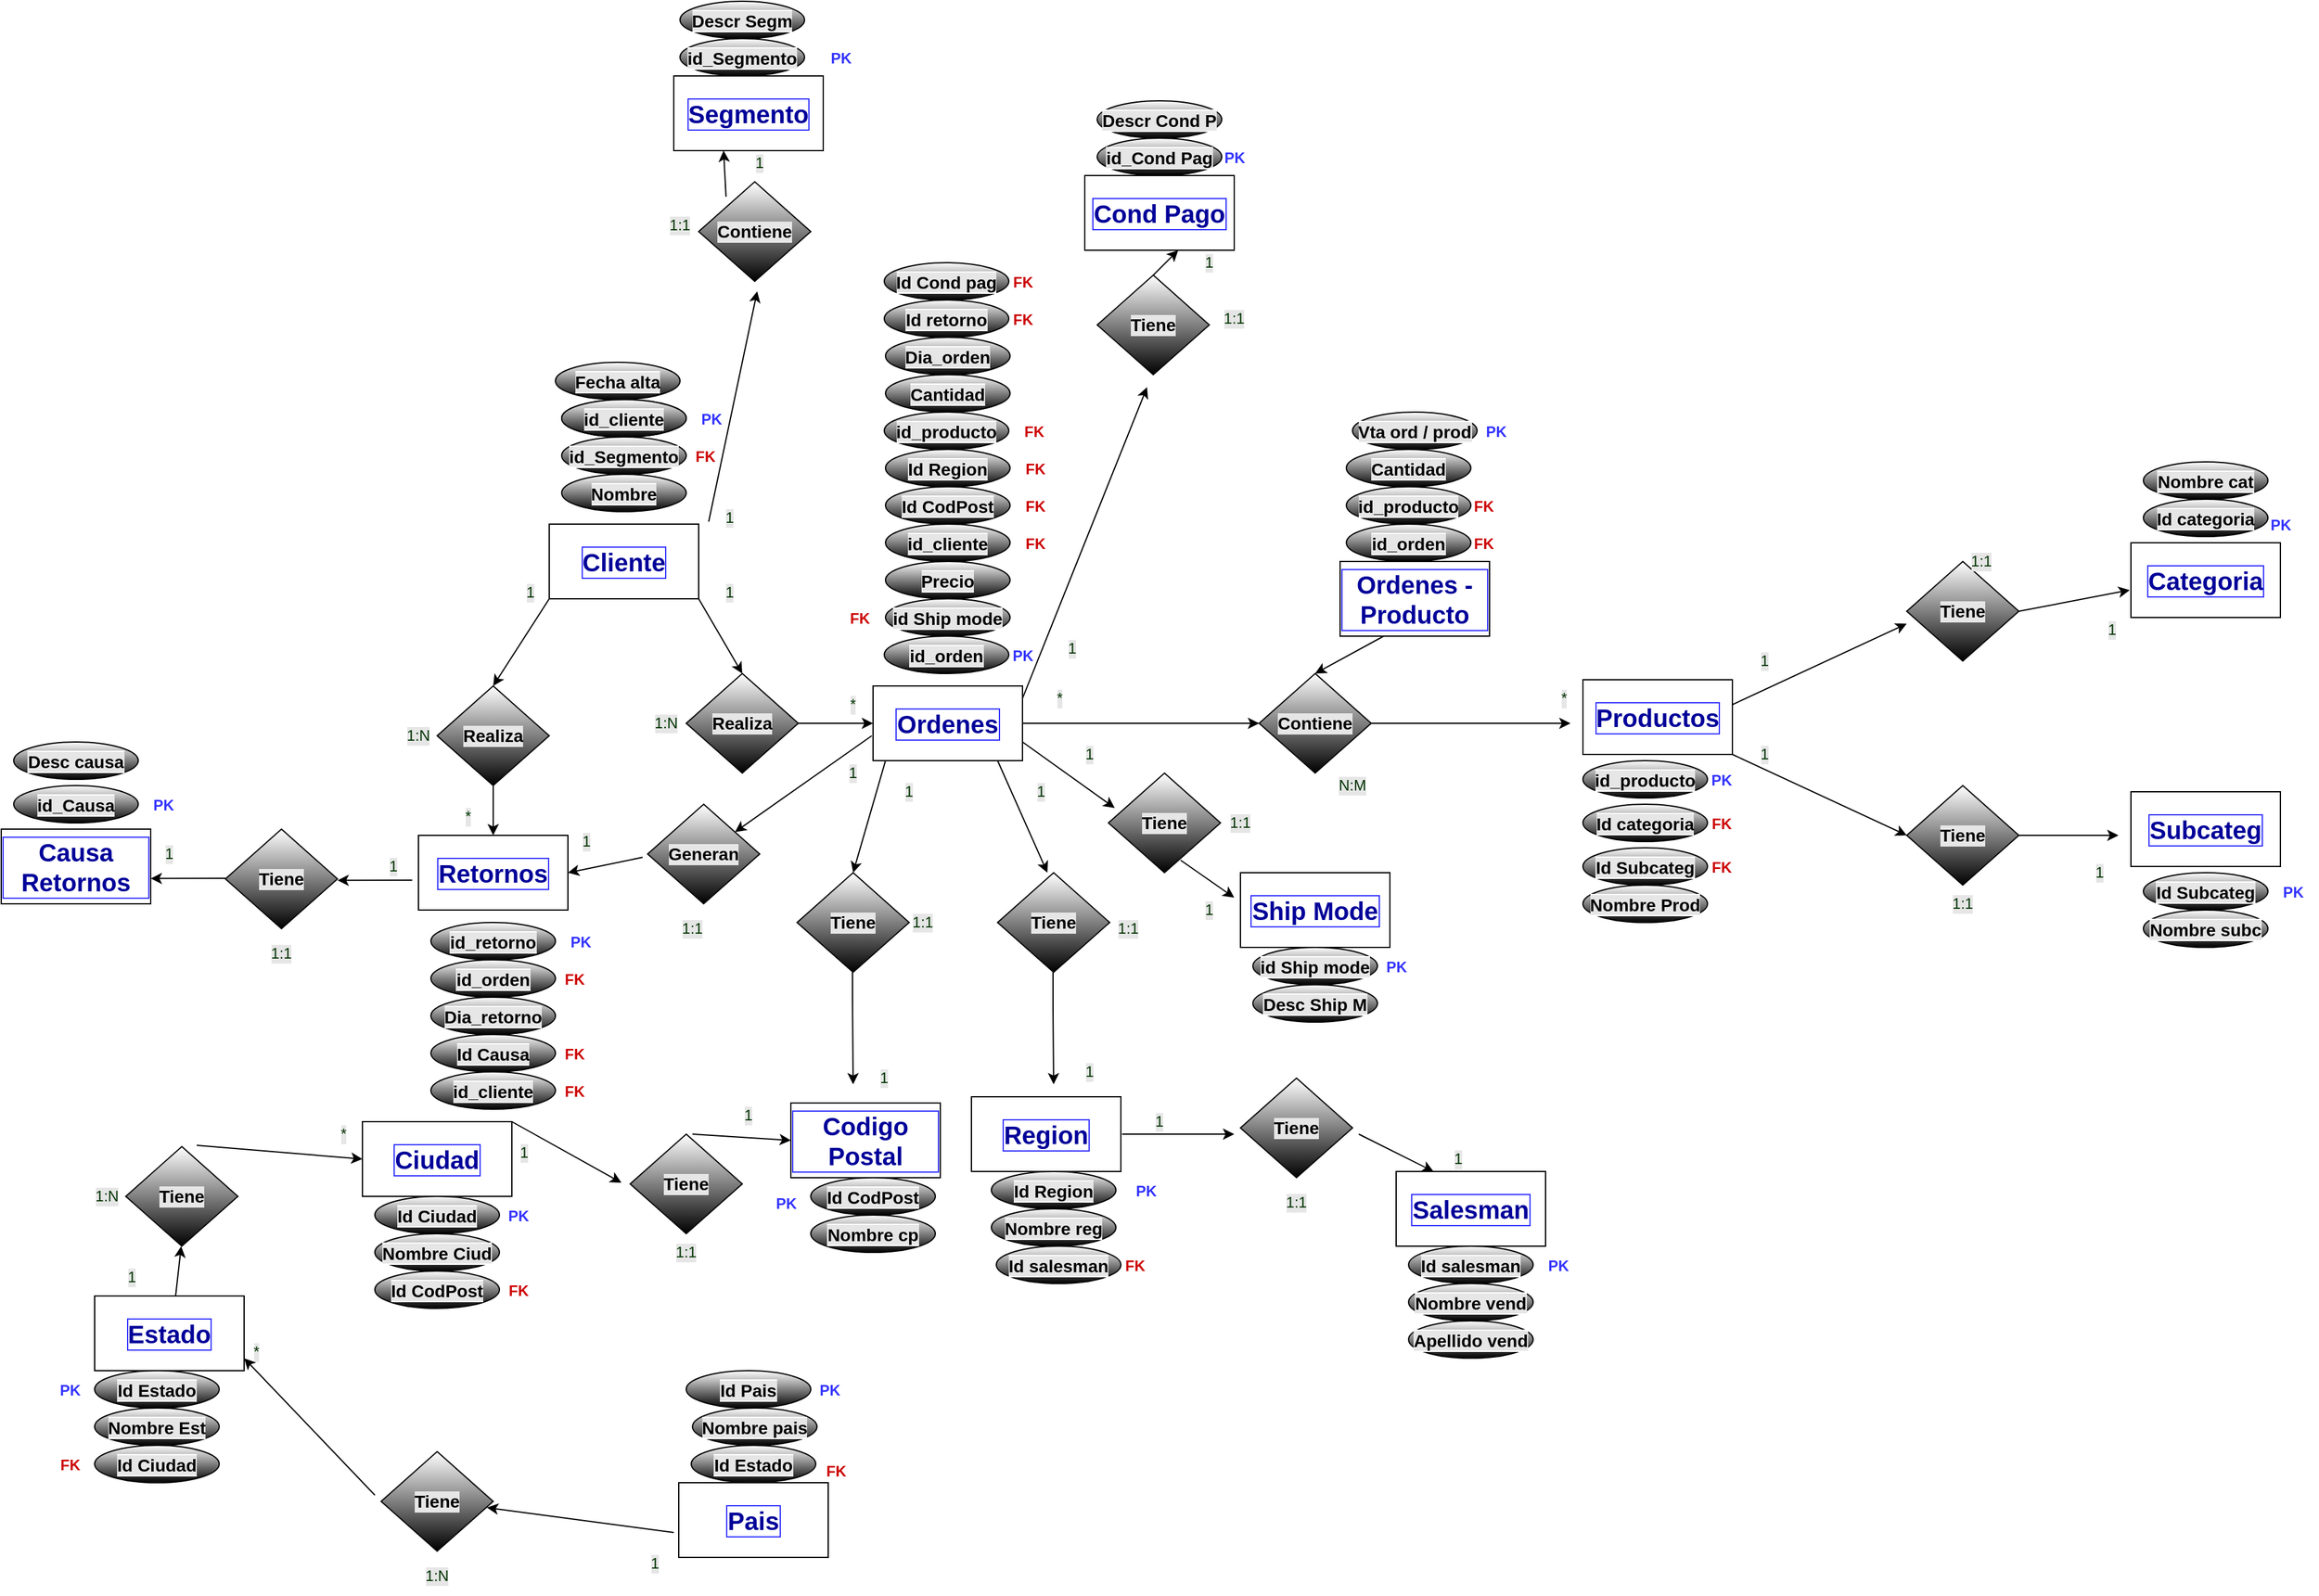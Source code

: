 <mxfile version="20.6.0" type="google"><diagram id="PlPm3DDEpKnXkEPoAFoL" name="Página-1"><mxGraphModel grid="1" page="1" gridSize="10" guides="1" tooltips="1" connect="1" arrows="1" fold="1" pageScale="1" pageWidth="1169" pageHeight="827" math="0" shadow="0"><root><mxCell id="0"/><mxCell id="1" parent="0"/><mxCell id="C1baLwybS-N-n2R99N6j-1" value="&lt;b&gt;&lt;font color=&quot;#000099&quot; style=&quot;font-size: 20px;&quot;&gt;Cliente&lt;/font&gt;&lt;/b&gt;" style="rounded=0;whiteSpace=wrap;html=1;labelBackgroundColor=default;labelBorderColor=#3333FF;" vertex="1" parent="1"><mxGeometry x="320" y="200" width="120" height="60" as="geometry"/></mxCell><mxCell id="C1baLwybS-N-n2R99N6j-2" value="&lt;b&gt;&lt;font color=&quot;#000099&quot; style=&quot;font-size: 20px; background-color: rgb(255, 255, 255);&quot;&gt;Ciudad&lt;/font&gt;&lt;/b&gt;" style="rounded=0;whiteSpace=wrap;html=1;labelBorderColor=#3333FF;" vertex="1" parent="1"><mxGeometry x="170" y="680" width="120" height="60" as="geometry"/></mxCell><mxCell id="C1baLwybS-N-n2R99N6j-3" value="&lt;b&gt;&lt;font color=&quot;#000099&quot; style=&quot;font-size: 20px; background-color: rgb(255, 255, 255);&quot;&gt;Region&lt;/font&gt;&lt;/b&gt;" style="rounded=0;whiteSpace=wrap;html=1;labelBorderColor=#3333FF;" vertex="1" parent="1"><mxGeometry x="659" y="660" width="120" height="60" as="geometry"/></mxCell><mxCell id="C1baLwybS-N-n2R99N6j-5" value="&lt;b&gt;&lt;font style=&quot;font-size: 14px; background-color: rgb(230, 230, 230);&quot;&gt;id_cliente&lt;/font&gt;&lt;/b&gt;" style="ellipse;whiteSpace=wrap;html=1;labelBackgroundColor=#FFFFFF;fontSize=15;fontColor=#000000;fillColor=#FFFFFF;gradientColor=default;" vertex="1" parent="1"><mxGeometry x="330" y="100" width="100" height="30" as="geometry"/></mxCell><mxCell id="C1baLwybS-N-n2R99N6j-9" value="&lt;span style=&quot;font-size: 14px; background-color: rgb(230, 230, 230);&quot;&gt;&lt;b&gt;id_Segmento&lt;/b&gt;&lt;/span&gt;" style="ellipse;whiteSpace=wrap;html=1;labelBackgroundColor=#FFFFFF;fontSize=15;fontColor=#000000;fillColor=#FFFFFF;gradientColor=default;" vertex="1" parent="1"><mxGeometry x="330" y="130" width="100" height="30" as="geometry"/></mxCell><mxCell id="C1baLwybS-N-n2R99N6j-28" value="" style="edgeStyle=orthogonalEdgeStyle;rounded=0;orthogonalLoop=1;jettySize=auto;html=1;fontSize=12;fontColor=#003300;" edge="1" parent="1" source="C1baLwybS-N-n2R99N6j-13" target="C1baLwybS-N-n2R99N6j-17"><mxGeometry relative="1" as="geometry"/></mxCell><mxCell id="C1baLwybS-N-n2R99N6j-13" value="&lt;b&gt;Realiza&lt;/b&gt;" style="rhombus;whiteSpace=wrap;html=1;labelBackgroundColor=#E6E6E6;fontSize=14;fontColor=#000000;fillColor=#FFFFFF;gradientColor=default;" vertex="1" parent="1"><mxGeometry x="230" y="330" width="90" height="80" as="geometry"/></mxCell><mxCell id="C1baLwybS-N-n2R99N6j-30" value="" style="edgeStyle=orthogonalEdgeStyle;rounded=0;orthogonalLoop=1;jettySize=auto;html=1;fontSize=12;fontColor=#003300;" edge="1" parent="1" source="C1baLwybS-N-n2R99N6j-14" target="C1baLwybS-N-n2R99N6j-15"><mxGeometry relative="1" as="geometry"/></mxCell><mxCell id="C1baLwybS-N-n2R99N6j-14" value="&lt;b&gt;Realiza&lt;/b&gt;" style="rhombus;whiteSpace=wrap;html=1;labelBackgroundColor=#E6E6E6;fontSize=14;fontColor=#000000;fillColor=#FFFFFF;gradientColor=default;" vertex="1" parent="1"><mxGeometry x="430" y="320" width="90" height="80" as="geometry"/></mxCell><mxCell id="C1baLwybS-N-n2R99N6j-32" value="" style="edgeStyle=orthogonalEdgeStyle;rounded=0;orthogonalLoop=1;jettySize=auto;html=1;fontSize=12;fontColor=#003300;" edge="1" parent="1" source="C1baLwybS-N-n2R99N6j-15" target="C1baLwybS-N-n2R99N6j-19"><mxGeometry relative="1" as="geometry"/></mxCell><mxCell id="C1baLwybS-N-n2R99N6j-15" value="&lt;b&gt;&lt;font color=&quot;#000099&quot; style=&quot;font-size: 20px; background-color: rgb(255, 255, 255);&quot;&gt;Ordenes&lt;/font&gt;&lt;/b&gt;" style="rounded=0;whiteSpace=wrap;html=1;labelBorderColor=#3333FF;" vertex="1" parent="1"><mxGeometry x="580" y="330" width="120" height="60" as="geometry"/></mxCell><mxCell id="C1baLwybS-N-n2R99N6j-16" value="&lt;b&gt;&lt;font color=&quot;#000099&quot; style=&quot;font-size: 20px; background-color: rgb(255, 255, 255);&quot;&gt;Productos&lt;/font&gt;&lt;/b&gt;" style="rounded=0;whiteSpace=wrap;html=1;labelBorderColor=#3333FF;" vertex="1" parent="1"><mxGeometry x="1150" y="325" width="120" height="60" as="geometry"/></mxCell><mxCell id="C1baLwybS-N-n2R99N6j-17" value="&lt;b&gt;&lt;font color=&quot;#000099&quot; style=&quot;font-size: 20px; background-color: rgb(255, 255, 255);&quot;&gt;Retornos&lt;/font&gt;&lt;/b&gt;" style="rounded=0;whiteSpace=wrap;html=1;labelBorderColor=#3333FF;" vertex="1" parent="1"><mxGeometry x="215" y="450" width="120" height="60" as="geometry"/></mxCell><mxCell id="C1baLwybS-N-n2R99N6j-18" value="&lt;b&gt;Tiene&lt;/b&gt;" style="rhombus;whiteSpace=wrap;html=1;labelBackgroundColor=#E6E6E6;fontSize=14;fontColor=#000000;fillColor=#FFFFFF;gradientColor=default;" vertex="1" parent="1"><mxGeometry x="519" y="480" width="90" height="80" as="geometry"/></mxCell><mxCell id="C1baLwybS-N-n2R99N6j-19" value="&lt;b&gt;Contiene&lt;/b&gt;" style="rhombus;whiteSpace=wrap;html=1;labelBackgroundColor=#E6E6E6;fontSize=14;fontColor=#000000;fillColor=#FFFFFF;gradientColor=default;" vertex="1" parent="1"><mxGeometry x="890" y="320" width="90" height="80" as="geometry"/></mxCell><mxCell id="C1baLwybS-N-n2R99N6j-20" value="&lt;b&gt;Tiene&lt;/b&gt;" style="rhombus;whiteSpace=wrap;html=1;labelBackgroundColor=#E6E6E6;fontSize=14;fontColor=#000000;fillColor=#FFFFFF;gradientColor=default;" vertex="1" parent="1"><mxGeometry x="680" y="480" width="90" height="80" as="geometry"/></mxCell><mxCell id="C1baLwybS-N-n2R99N6j-21" value="&lt;b&gt;&lt;font style=&quot;font-size: 14px; background-color: rgb(230, 230, 230);&quot;&gt;Nombre&lt;/font&gt;&lt;/b&gt;" style="ellipse;whiteSpace=wrap;html=1;labelBackgroundColor=#FFFFFF;fontSize=15;fontColor=#000000;fillColor=#FFFFFF;gradientColor=default;" vertex="1" parent="1"><mxGeometry x="330" y="160" width="100" height="30" as="geometry"/></mxCell><mxCell id="C1baLwybS-N-n2R99N6j-23" value="&lt;b&gt;&lt;font color=&quot;#3333ff&quot; style=&quot;font-size: 12px;&quot;&gt;PK&lt;/font&gt;&lt;/b&gt;" style="text;html=1;align=center;verticalAlign=middle;resizable=0;points=[];autosize=1;strokeColor=none;fillColor=none;fontSize=14;fontColor=#000000;" vertex="1" parent="1"><mxGeometry x="430" y="100" width="40" height="30" as="geometry"/></mxCell><mxCell id="C1baLwybS-N-n2R99N6j-24" value="&lt;font color=&quot;#003300&quot;&gt;1&lt;/font&gt;" style="text;html=1;strokeColor=none;fillColor=none;align=center;verticalAlign=middle;whiteSpace=wrap;rounded=0;labelBackgroundColor=#E6E6E6;fontSize=12;fontColor=#3333FF;" vertex="1" parent="1"><mxGeometry x="450" y="240" width="30" height="30" as="geometry"/></mxCell><mxCell id="C1baLwybS-N-n2R99N6j-26" value="" style="endArrow=classic;html=1;rounded=0;fontSize=12;fontColor=#003300;entryX=0.5;entryY=0;entryDx=0;entryDy=0;" edge="1" parent="1" target="C1baLwybS-N-n2R99N6j-13"><mxGeometry width="50" height="50" relative="1" as="geometry"><mxPoint x="320" y="260" as="sourcePoint"/><mxPoint x="340" y="310" as="targetPoint"/></mxGeometry></mxCell><mxCell id="C1baLwybS-N-n2R99N6j-29" value="" style="endArrow=classic;html=1;rounded=0;fontSize=12;fontColor=#003300;startArrow=none;" edge="1" parent="1"><mxGeometry width="50" height="50" relative="1" as="geometry"><mxPoint x="580" y="360" as="sourcePoint"/><mxPoint x="580" y="360" as="targetPoint"/></mxGeometry></mxCell><mxCell id="C1baLwybS-N-n2R99N6j-33" value="" style="endArrow=classic;html=1;rounded=0;fontSize=12;fontColor=#003300;" edge="1" parent="1"><mxGeometry width="50" height="50" relative="1" as="geometry"><mxPoint x="980" y="360" as="sourcePoint"/><mxPoint x="1140" y="360" as="targetPoint"/></mxGeometry></mxCell><mxCell id="C1baLwybS-N-n2R99N6j-34" value="" style="endArrow=classic;html=1;rounded=0;fontSize=12;fontColor=#003300;entryX=0.5;entryY=0;entryDx=0;entryDy=0;" edge="1" parent="1" target="C1baLwybS-N-n2R99N6j-18"><mxGeometry width="50" height="50" relative="1" as="geometry"><mxPoint x="590" y="390" as="sourcePoint"/><mxPoint x="600" y="480" as="targetPoint"/></mxGeometry></mxCell><mxCell id="C1baLwybS-N-n2R99N6j-35" value="" style="endArrow=classic;html=1;rounded=0;fontSize=12;fontColor=#003300;" edge="1" parent="1"><mxGeometry width="50" height="50" relative="1" as="geometry"><mxPoint x="680" y="390" as="sourcePoint"/><mxPoint x="720" y="480" as="targetPoint"/></mxGeometry></mxCell><mxCell id="C1baLwybS-N-n2R99N6j-36" value="" style="edgeStyle=orthogonalEdgeStyle;rounded=0;orthogonalLoop=1;jettySize=auto;html=1;fontSize=12;fontColor=#003300;" edge="1" parent="1"><mxGeometry relative="1" as="geometry"><mxPoint x="563.5" y="560" as="sourcePoint"/><mxPoint x="564" y="650" as="targetPoint"/><Array as="points"><mxPoint x="564" y="580"/><mxPoint x="564" y="580"/></Array></mxGeometry></mxCell><mxCell id="C1baLwybS-N-n2R99N6j-37" value="" style="edgeStyle=orthogonalEdgeStyle;rounded=0;orthogonalLoop=1;jettySize=auto;html=1;fontSize=12;fontColor=#003300;" edge="1" parent="1"><mxGeometry relative="1" as="geometry"><mxPoint x="724.5" y="560" as="sourcePoint"/><mxPoint x="725" y="650" as="targetPoint"/><Array as="points"><mxPoint x="725" y="590"/><mxPoint x="725" y="590"/></Array></mxGeometry></mxCell><mxCell id="C1baLwybS-N-n2R99N6j-39" value="&lt;b&gt;&lt;font style=&quot;font-size: 14px; background-color: rgb(230, 230, 230);&quot;&gt;Dia_orden&lt;/font&gt;&lt;/b&gt;" style="ellipse;whiteSpace=wrap;html=1;labelBackgroundColor=#FFFFFF;fontSize=15;fontColor=#000000;fillColor=#FFFFFF;gradientColor=default;" vertex="1" parent="1"><mxGeometry x="590" y="50" width="100" height="30" as="geometry"/></mxCell><mxCell id="C1baLwybS-N-n2R99N6j-40" value="&lt;b&gt;&lt;font style=&quot;font-size: 14px; background-color: rgb(230, 230, 230);&quot;&gt;id Ship mode&lt;/font&gt;&lt;/b&gt;" style="ellipse;whiteSpace=wrap;html=1;labelBackgroundColor=#FFFFFF;fontSize=15;fontColor=#000000;fillColor=#FFFFFF;gradientColor=default;" vertex="1" parent="1"><mxGeometry x="590" y="260" width="100" height="30" as="geometry"/></mxCell><mxCell id="C1baLwybS-N-n2R99N6j-41" value="&lt;b&gt;&lt;font style=&quot;font-size: 14px; background-color: rgb(230, 230, 230);&quot;&gt;Cantidad&lt;/font&gt;&lt;/b&gt;" style="ellipse;whiteSpace=wrap;html=1;labelBackgroundColor=#FFFFFF;fontSize=15;fontColor=#000000;fillColor=#FFFFFF;gradientColor=default;" vertex="1" parent="1"><mxGeometry x="960" y="140" width="100" height="30" as="geometry"/></mxCell><mxCell id="C1baLwybS-N-n2R99N6j-42" value="&lt;b&gt;&lt;font style=&quot;font-size: 14px; background-color: rgb(230, 230, 230);&quot;&gt;Precio&lt;/font&gt;&lt;/b&gt;" style="ellipse;whiteSpace=wrap;html=1;labelBackgroundColor=#FFFFFF;fontSize=15;fontColor=#000000;fillColor=#FFFFFF;gradientColor=default;" vertex="1" parent="1"><mxGeometry x="590" y="230" width="100" height="30" as="geometry"/></mxCell><mxCell id="C1baLwybS-N-n2R99N6j-43" value="&lt;span style=&quot;font-size: 14px; background-color: rgb(230, 230, 230);&quot;&gt;&lt;b&gt;id_cliente&lt;/b&gt;&lt;/span&gt;" style="ellipse;whiteSpace=wrap;html=1;labelBackgroundColor=#FFFFFF;fontSize=15;fontColor=#000000;fillColor=#FFFFFF;gradientColor=default;" vertex="1" parent="1"><mxGeometry x="590" y="200" width="100" height="30" as="geometry"/></mxCell><mxCell id="C1baLwybS-N-n2R99N6j-44" value="&lt;b&gt;&lt;font style=&quot;font-size: 14px; background-color: rgb(230, 230, 230);&quot;&gt;Id CodPost&lt;/font&gt;&lt;/b&gt;" style="ellipse;whiteSpace=wrap;html=1;labelBackgroundColor=#FFFFFF;fontSize=15;fontColor=#000000;fillColor=#FFFFFF;gradientColor=default;" vertex="1" parent="1"><mxGeometry x="590" y="170" width="100" height="30" as="geometry"/></mxCell><mxCell id="C1baLwybS-N-n2R99N6j-46" value="&lt;b&gt;&lt;font style=&quot;font-size: 14px; background-color: rgb(230, 230, 230);&quot;&gt;Id Region&lt;/font&gt;&lt;/b&gt;" style="ellipse;whiteSpace=wrap;html=1;labelBackgroundColor=#FFFFFF;fontSize=15;fontColor=#000000;fillColor=#FFFFFF;gradientColor=default;" vertex="1" parent="1"><mxGeometry x="590" y="140" width="100" height="30" as="geometry"/></mxCell><mxCell id="C1baLwybS-N-n2R99N6j-47" value="&lt;span style=&quot;font-size: 14px; background-color: rgb(230, 230, 230);&quot;&gt;&lt;b&gt;id_producto&lt;/b&gt;&lt;/span&gt;" style="ellipse;whiteSpace=wrap;html=1;labelBackgroundColor=#FFFFFF;fontSize=15;fontColor=#000000;fillColor=#FFFFFF;gradientColor=default;" vertex="1" parent="1"><mxGeometry x="589" y="110" width="100" height="30" as="geometry"/></mxCell><mxCell id="C1baLwybS-N-n2R99N6j-52" value="&lt;b&gt;&lt;font color=&quot;#cc0000&quot; style=&quot;font-size: 12px;&quot;&gt;FK&lt;/font&gt;&lt;/b&gt;" style="text;html=1;align=center;verticalAlign=middle;resizable=0;points=[];autosize=1;strokeColor=none;fillColor=none;fontSize=14;fontColor=#000000;" vertex="1" parent="1"><mxGeometry x="689" y="110" width="40" height="30" as="geometry"/></mxCell><mxCell id="C1baLwybS-N-n2R99N6j-53" value="&lt;b&gt;&lt;font color=&quot;#cc0000&quot; style=&quot;font-size: 12px;&quot;&gt;FK&lt;/font&gt;&lt;/b&gt;" style="text;html=1;align=center;verticalAlign=middle;resizable=0;points=[];autosize=1;strokeColor=none;fillColor=none;fontSize=14;fontColor=#000000;" vertex="1" parent="1"><mxGeometry x="690" y="200" width="40" height="30" as="geometry"/></mxCell><mxCell id="C1baLwybS-N-n2R99N6j-54" value="&lt;b&gt;&lt;font color=&quot;#cc0000&quot; style=&quot;font-size: 12px;&quot;&gt;FK&lt;/font&gt;&lt;/b&gt;" style="text;html=1;align=center;verticalAlign=middle;resizable=0;points=[];autosize=1;strokeColor=none;fillColor=none;fontSize=14;fontColor=#000000;" vertex="1" parent="1"><mxGeometry x="690" y="140" width="40" height="30" as="geometry"/></mxCell><mxCell id="C1baLwybS-N-n2R99N6j-55" value="&lt;b&gt;&lt;font color=&quot;#cc0000&quot; style=&quot;font-size: 12px;&quot;&gt;FK&lt;/font&gt;&lt;/b&gt;" style="text;html=1;align=center;verticalAlign=middle;resizable=0;points=[];autosize=1;strokeColor=none;fillColor=none;fontSize=14;fontColor=#000000;" vertex="1" parent="1"><mxGeometry x="690" y="170" width="40" height="30" as="geometry"/></mxCell><mxCell id="C1baLwybS-N-n2R99N6j-56" value="&lt;font color=&quot;#003300&quot;&gt;1&lt;/font&gt;" style="text;html=1;strokeColor=none;fillColor=none;align=center;verticalAlign=middle;whiteSpace=wrap;rounded=0;labelBackgroundColor=#E6E6E6;fontSize=12;fontColor=#3333FF;" vertex="1" parent="1"><mxGeometry x="290" y="240" width="30" height="30" as="geometry"/></mxCell><mxCell id="C1baLwybS-N-n2R99N6j-57" value="" style="endArrow=classic;html=1;rounded=0;fontSize=12;fontColor=#003300;entryX=0.5;entryY=0;entryDx=0;entryDy=0;" edge="1" parent="1" target="C1baLwybS-N-n2R99N6j-14"><mxGeometry width="50" height="50" relative="1" as="geometry"><mxPoint x="440" y="260" as="sourcePoint"/><mxPoint x="425" y="320" as="targetPoint"/></mxGeometry></mxCell><mxCell id="C1baLwybS-N-n2R99N6j-59" value="&lt;font color=&quot;#003300&quot;&gt;1:N&lt;/font&gt;" style="text;html=1;strokeColor=none;fillColor=none;align=center;verticalAlign=middle;whiteSpace=wrap;rounded=0;labelBackgroundColor=#E6E6E6;fontSize=12;fontColor=#3333FF;" vertex="1" parent="1"><mxGeometry x="399" y="345" width="30" height="30" as="geometry"/></mxCell><mxCell id="C1baLwybS-N-n2R99N6j-64" value="&lt;font color=&quot;#003300&quot;&gt;*&lt;/font&gt;" style="text;html=1;strokeColor=none;fillColor=none;align=center;verticalAlign=middle;whiteSpace=wrap;rounded=0;labelBackgroundColor=#E6E6E6;fontSize=12;fontColor=#3333FF;" vertex="1" parent="1"><mxGeometry x="549" y="330" width="30" height="30" as="geometry"/></mxCell><mxCell id="C1baLwybS-N-n2R99N6j-65" value="&lt;font color=&quot;#003300&quot;&gt;*&lt;/font&gt;" style="text;html=1;strokeColor=none;fillColor=none;align=center;verticalAlign=middle;whiteSpace=wrap;rounded=0;labelBackgroundColor=#E6E6E6;fontSize=12;fontColor=#3333FF;" vertex="1" parent="1"><mxGeometry x="240" y="420" width="30" height="30" as="geometry"/></mxCell><mxCell id="C1baLwybS-N-n2R99N6j-66" value="&lt;font color=&quot;#003300&quot;&gt;1:N&lt;/font&gt;" style="text;html=1;strokeColor=none;fillColor=none;align=center;verticalAlign=middle;whiteSpace=wrap;rounded=0;labelBackgroundColor=#E6E6E6;fontSize=12;fontColor=#3333FF;" vertex="1" parent="1"><mxGeometry x="200" y="355" width="30" height="30" as="geometry"/></mxCell><mxCell id="C1baLwybS-N-n2R99N6j-67" value="&lt;b&gt;&lt;font style=&quot;font-size: 14px; background-color: rgb(230, 230, 230);&quot;&gt;id_retorno&lt;/font&gt;&lt;/b&gt;" style="ellipse;whiteSpace=wrap;html=1;labelBackgroundColor=#FFFFFF;fontSize=15;fontColor=#000000;fillColor=#FFFFFF;gradientColor=default;" vertex="1" parent="1"><mxGeometry x="225" y="520" width="100" height="30" as="geometry"/></mxCell><mxCell id="C1baLwybS-N-n2R99N6j-68" value="&lt;b&gt;&lt;font color=&quot;#3333ff&quot; style=&quot;font-size: 12px;&quot;&gt;PK&lt;/font&gt;&lt;/b&gt;" style="text;html=1;align=center;verticalAlign=middle;resizable=0;points=[];autosize=1;strokeColor=none;fillColor=none;fontSize=14;fontColor=#000000;" vertex="1" parent="1"><mxGeometry x="325" y="520" width="40" height="30" as="geometry"/></mxCell><mxCell id="C1baLwybS-N-n2R99N6j-69" value="&lt;b&gt;&lt;font style=&quot;font-size: 14px; background-color: rgb(230, 230, 230);&quot;&gt;id_orden&lt;/font&gt;&lt;/b&gt;" style="ellipse;whiteSpace=wrap;html=1;labelBackgroundColor=#FFFFFF;fontSize=15;fontColor=#000000;fillColor=#FFFFFF;gradientColor=default;" vertex="1" parent="1"><mxGeometry x="225" y="550" width="100" height="30" as="geometry"/></mxCell><mxCell id="C1baLwybS-N-n2R99N6j-70" value="&lt;b&gt;&lt;font style=&quot;font-size: 14px; background-color: rgb(230, 230, 230);&quot;&gt;Dia_retorno&lt;/font&gt;&lt;/b&gt;" style="ellipse;whiteSpace=wrap;html=1;labelBackgroundColor=#FFFFFF;fontSize=15;fontColor=#000000;fillColor=#FFFFFF;gradientColor=default;" vertex="1" parent="1"><mxGeometry x="225" y="580" width="100" height="30" as="geometry"/></mxCell><mxCell id="C1baLwybS-N-n2R99N6j-71" value="&lt;b&gt;&lt;font style=&quot;font-size: 14px; background-color: rgb(230, 230, 230);&quot;&gt;Id Causa&lt;/font&gt;&lt;/b&gt;" style="ellipse;whiteSpace=wrap;html=1;labelBackgroundColor=#FFFFFF;fontSize=15;fontColor=#000000;fillColor=#FFFFFF;gradientColor=default;" vertex="1" parent="1"><mxGeometry x="225" y="610" width="100" height="30" as="geometry"/></mxCell><mxCell id="C1baLwybS-N-n2R99N6j-72" value="&lt;b&gt;&lt;font color=&quot;#cc0000&quot; style=&quot;font-size: 12px;&quot;&gt;FK&lt;/font&gt;&lt;/b&gt;" style="text;html=1;align=center;verticalAlign=middle;resizable=0;points=[];autosize=1;strokeColor=none;fillColor=none;fontSize=14;fontColor=#000000;" vertex="1" parent="1"><mxGeometry x="320" y="550" width="40" height="30" as="geometry"/></mxCell><mxCell id="C1baLwybS-N-n2R99N6j-73" value="&lt;b&gt;&lt;font style=&quot;font-size: 14px; background-color: rgb(230, 230, 230);&quot;&gt;Id CodPost&lt;/font&gt;&lt;/b&gt;" style="ellipse;whiteSpace=wrap;html=1;labelBackgroundColor=#FFFFFF;fontSize=15;fontColor=#000000;fillColor=#FFFFFF;gradientColor=default;" vertex="1" parent="1"><mxGeometry x="530" y="725" width="100" height="30" as="geometry"/></mxCell><mxCell id="C1baLwybS-N-n2R99N6j-77" value="&lt;b&gt;&lt;font color=&quot;#3333ff&quot; style=&quot;font-size: 12px;&quot;&gt;PK&lt;/font&gt;&lt;/b&gt;" style="text;html=1;align=center;verticalAlign=middle;resizable=0;points=[];autosize=1;strokeColor=none;fillColor=none;fontSize=14;fontColor=#000000;" vertex="1" parent="1"><mxGeometry x="490" y="730" width="40" height="30" as="geometry"/></mxCell><mxCell id="C1baLwybS-N-n2R99N6j-78" value="&lt;span style=&quot;font-size: 14px; background-color: rgb(230, 230, 230);&quot;&gt;&lt;b&gt;Id Region&lt;/b&gt;&lt;/span&gt;" style="ellipse;whiteSpace=wrap;html=1;labelBackgroundColor=#FFFFFF;fontSize=15;fontColor=#000000;fillColor=#FFFFFF;gradientColor=default;" vertex="1" parent="1"><mxGeometry x="675" y="720" width="100" height="30" as="geometry"/></mxCell><mxCell id="C1baLwybS-N-n2R99N6j-79" value="&lt;b&gt;&lt;font style=&quot;font-size: 14px; background-color: rgb(230, 230, 230);&quot;&gt;Nombre reg&lt;/font&gt;&lt;/b&gt;" style="ellipse;whiteSpace=wrap;html=1;labelBackgroundColor=#FFFFFF;fontSize=15;fontColor=#000000;fillColor=#FFFFFF;gradientColor=default;" vertex="1" parent="1"><mxGeometry x="675" y="750" width="100" height="30" as="geometry"/></mxCell><mxCell id="C1baLwybS-N-n2R99N6j-81" value="&lt;b&gt;&lt;font style=&quot;font-size: 14px; background-color: rgb(230, 230, 230);&quot;&gt;id_producto&lt;/font&gt;&lt;/b&gt;" style="ellipse;whiteSpace=wrap;html=1;labelBackgroundColor=#FFFFFF;fontSize=15;fontColor=#000000;fillColor=#FFFFFF;gradientColor=default;" vertex="1" parent="1"><mxGeometry x="1150" y="390" width="100" height="30" as="geometry"/></mxCell><mxCell id="C1baLwybS-N-n2R99N6j-82" value="&lt;span style=&quot;font-size: 14px; background-color: rgb(230, 230, 230);&quot;&gt;&lt;span&gt;Id categoria&lt;/span&gt;&lt;/span&gt;" style="ellipse;whiteSpace=wrap;html=1;labelBackgroundColor=#FFFFFF;fontSize=15;fontColor=#000000;fillColor=#FFFFFF;gradientColor=default;fontStyle=1" vertex="1" parent="1"><mxGeometry x="1150" y="425" width="100" height="30" as="geometry"/></mxCell><mxCell id="C1baLwybS-N-n2R99N6j-83" value="&lt;span&gt;&lt;font style=&quot;font-size: 14px; background-color: rgb(230, 230, 230);&quot;&gt;Id Subcateg&lt;/font&gt;&lt;/span&gt;" style="ellipse;whiteSpace=wrap;html=1;labelBackgroundColor=#FFFFFF;fontSize=15;fontColor=#000000;fillColor=#FFFFFF;gradientColor=default;fontStyle=1" vertex="1" parent="1"><mxGeometry x="1150" y="460" width="100" height="30" as="geometry"/></mxCell><mxCell id="C1baLwybS-N-n2R99N6j-84" value="&lt;b&gt;&lt;font style=&quot;font-size: 14px; background-color: rgb(230, 230, 230);&quot;&gt;Nombre Prod&lt;/font&gt;&lt;/b&gt;" style="ellipse;whiteSpace=wrap;html=1;labelBackgroundColor=#FFFFFF;fontSize=15;fontColor=#000000;fillColor=#FFFFFF;gradientColor=default;" vertex="1" parent="1"><mxGeometry x="1150" y="490" width="100" height="30" as="geometry"/></mxCell><mxCell id="C1baLwybS-N-n2R99N6j-85" value="&lt;b&gt;&lt;font color=&quot;#3333ff&quot; style=&quot;font-size: 12px;&quot;&gt;PK&lt;/font&gt;&lt;/b&gt;" style="text;html=1;align=center;verticalAlign=middle;resizable=0;points=[];autosize=1;strokeColor=none;fillColor=none;fontSize=14;fontColor=#000000;" vertex="1" parent="1"><mxGeometry x="1241" y="390" width="40" height="30" as="geometry"/></mxCell><mxCell id="C1baLwybS-N-n2R99N6j-89" value="&lt;font color=&quot;#003300&quot;&gt;1&lt;/font&gt;" style="text;html=1;strokeColor=none;fillColor=none;align=center;verticalAlign=middle;whiteSpace=wrap;rounded=0;labelBackgroundColor=#E6E6E6;fontSize=12;fontColor=#3333FF;" vertex="1" parent="1"><mxGeometry x="594" y="400" width="30" height="30" as="geometry"/></mxCell><mxCell id="C1baLwybS-N-n2R99N6j-91" value="&lt;font color=&quot;#003300&quot;&gt;1&lt;/font&gt;" style="text;html=1;strokeColor=none;fillColor=none;align=center;verticalAlign=middle;whiteSpace=wrap;rounded=0;labelBackgroundColor=#E6E6E6;fontSize=12;fontColor=#3333FF;" vertex="1" parent="1"><mxGeometry x="700" y="400" width="30" height="30" as="geometry"/></mxCell><mxCell id="C1baLwybS-N-n2R99N6j-92" value="&lt;font color=&quot;#003300&quot;&gt;1&lt;/font&gt;" style="text;html=1;strokeColor=none;fillColor=none;align=center;verticalAlign=middle;whiteSpace=wrap;rounded=0;labelBackgroundColor=#E6E6E6;fontSize=12;fontColor=#3333FF;" vertex="1" parent="1"><mxGeometry x="574" y="630" width="30" height="30" as="geometry"/></mxCell><mxCell id="C1baLwybS-N-n2R99N6j-93" value="&lt;font color=&quot;#003300&quot;&gt;1&lt;/font&gt;" style="text;html=1;strokeColor=none;fillColor=none;align=center;verticalAlign=middle;whiteSpace=wrap;rounded=0;labelBackgroundColor=#E6E6E6;fontSize=12;fontColor=#3333FF;" vertex="1" parent="1"><mxGeometry x="739" y="625" width="30" height="30" as="geometry"/></mxCell><mxCell id="C1baLwybS-N-n2R99N6j-95" value="&lt;font color=&quot;#003300&quot;&gt;1:1&lt;/font&gt;" style="text;html=1;strokeColor=none;fillColor=none;align=center;verticalAlign=middle;whiteSpace=wrap;rounded=0;labelBackgroundColor=#E6E6E6;fontSize=12;fontColor=#3333FF;" vertex="1" parent="1"><mxGeometry x="770" y="510" width="30" height="30" as="geometry"/></mxCell><mxCell id="C1baLwybS-N-n2R99N6j-96" value="&lt;b&gt;&lt;font color=&quot;#3333ff&quot; style=&quot;font-size: 12px;&quot;&gt;PK&lt;/font&gt;&lt;/b&gt;" style="text;html=1;align=center;verticalAlign=middle;resizable=0;points=[];autosize=1;strokeColor=none;fillColor=none;fontSize=14;fontColor=#000000;" vertex="1" parent="1"><mxGeometry x="779" y="720" width="40" height="30" as="geometry"/></mxCell><mxCell id="C1baLwybS-N-n2R99N6j-105" value="&lt;font color=&quot;#003300&quot;&gt;*&lt;/font&gt;" style="text;html=1;strokeColor=none;fillColor=none;align=center;verticalAlign=middle;whiteSpace=wrap;rounded=0;labelBackgroundColor=#E6E6E6;fontSize=12;fontColor=#3333FF;" vertex="1" parent="1"><mxGeometry x="1120" y="325" width="30" height="30" as="geometry"/></mxCell><mxCell id="C1baLwybS-N-n2R99N6j-106" value="" style="endArrow=none;html=1;rounded=0;fontSize=12;fontColor=#003300;" edge="1" parent="1"><mxGeometry width="50" height="50" relative="1" as="geometry"><mxPoint x="700" y="359.5" as="sourcePoint"/><mxPoint x="700" y="359.5" as="targetPoint"/></mxGeometry></mxCell><mxCell id="2aEqqAUmdZuA0e0Xjtmh-7" value="&lt;b&gt;&lt;font style=&quot;font-size: 14px; background-color: rgb(230, 230, 230);&quot;&gt;id_orden&lt;/font&gt;&lt;/b&gt;" style="ellipse;whiteSpace=wrap;html=1;labelBackgroundColor=#FFFFFF;fontSize=15;fontColor=#000000;fillColor=#FFFFFF;gradientColor=default;" vertex="1" parent="1"><mxGeometry x="589" y="290" width="100" height="30" as="geometry"/></mxCell><mxCell id="2aEqqAUmdZuA0e0Xjtmh-10" value="&lt;b&gt;Generan&lt;/b&gt;" style="rhombus;whiteSpace=wrap;html=1;labelBackgroundColor=#E6E6E6;fontSize=14;fontColor=#000000;fillColor=#FFFFFF;gradientColor=default;" vertex="1" parent="1"><mxGeometry x="399" y="425" width="90" height="80" as="geometry"/></mxCell><mxCell id="2aEqqAUmdZuA0e0Xjtmh-12" value="&lt;b&gt;&lt;font color=&quot;#3333ff&quot; style=&quot;font-size: 12px;&quot;&gt;PK&lt;/font&gt;&lt;/b&gt;" style="text;html=1;align=center;verticalAlign=middle;resizable=0;points=[];autosize=1;strokeColor=none;fillColor=none;fontSize=14;fontColor=#000000;" vertex="1" parent="1"><mxGeometry x="680" y="290" width="40" height="30" as="geometry"/></mxCell><mxCell id="2aEqqAUmdZuA0e0Xjtmh-15" value="" style="endArrow=classic;html=1;rounded=0;" edge="1" parent="1" target="2aEqqAUmdZuA0e0Xjtmh-10"><mxGeometry width="50" height="50" relative="1" as="geometry"><mxPoint x="579" y="370" as="sourcePoint"/><mxPoint x="529" y="420" as="targetPoint"/></mxGeometry></mxCell><mxCell id="2aEqqAUmdZuA0e0Xjtmh-16" value="" style="endArrow=classic;html=1;rounded=0;entryX=1;entryY=0.5;entryDx=0;entryDy=0;" edge="1" parent="1" target="C1baLwybS-N-n2R99N6j-17"><mxGeometry width="50" height="50" relative="1" as="geometry"><mxPoint x="395" y="467.67" as="sourcePoint"/><mxPoint x="334.996" y="509.996" as="targetPoint"/></mxGeometry></mxCell><mxCell id="2aEqqAUmdZuA0e0Xjtmh-18" value="&lt;font color=&quot;#003300&quot;&gt;1&lt;/font&gt;" style="text;html=1;strokeColor=none;fillColor=none;align=center;verticalAlign=middle;whiteSpace=wrap;rounded=0;labelBackgroundColor=#E6E6E6;fontSize=12;fontColor=#3333FF;" vertex="1" parent="1"><mxGeometry x="335" y="440" width="30" height="30" as="geometry"/></mxCell><mxCell id="2aEqqAUmdZuA0e0Xjtmh-22" value="&lt;font color=&quot;#003300&quot;&gt;1&lt;/font&gt;" style="text;html=1;strokeColor=none;fillColor=none;align=center;verticalAlign=middle;whiteSpace=wrap;rounded=0;labelBackgroundColor=#E6E6E6;fontSize=12;fontColor=#3333FF;" vertex="1" parent="1"><mxGeometry x="549" y="385" width="30" height="30" as="geometry"/></mxCell><mxCell id="2aEqqAUmdZuA0e0Xjtmh-27" value="&lt;font color=&quot;#003300&quot;&gt;1:1&lt;/font&gt;" style="text;html=1;strokeColor=none;fillColor=none;align=center;verticalAlign=middle;whiteSpace=wrap;rounded=0;labelBackgroundColor=#E6E6E6;fontSize=12;fontColor=#3333FF;" vertex="1" parent="1"><mxGeometry x="605" y="505" width="30" height="30" as="geometry"/></mxCell><mxCell id="2aEqqAUmdZuA0e0Xjtmh-29" value="&lt;font color=&quot;#003300&quot;&gt;1:1&lt;/font&gt;" style="text;html=1;strokeColor=none;fillColor=none;align=center;verticalAlign=middle;whiteSpace=wrap;rounded=0;labelBackgroundColor=#E6E6E6;fontSize=12;fontColor=#3333FF;" vertex="1" parent="1"><mxGeometry x="420" y="510" width="30" height="30" as="geometry"/></mxCell><mxCell id="8zJvEbX7JQ_z378_JHZw-1" value="&lt;b&gt;&lt;font style=&quot;font-size: 14px; background-color: rgb(230, 230, 230);&quot;&gt;id_cliente&lt;/font&gt;&lt;/b&gt;" style="ellipse;whiteSpace=wrap;html=1;labelBackgroundColor=#FFFFFF;fontSize=15;fontColor=#000000;fillColor=#FFFFFF;gradientColor=default;" vertex="1" parent="1"><mxGeometry x="330" y="100" width="100" height="30" as="geometry"/></mxCell><mxCell id="8zJvEbX7JQ_z378_JHZw-2" value="&lt;b&gt;&lt;font style=&quot;font-size: 14px; background-color: rgb(230, 230, 230);&quot;&gt;Fecha alta&lt;/font&gt;&lt;/b&gt;" style="ellipse;whiteSpace=wrap;html=1;labelBackgroundColor=#FFFFFF;fontSize=15;fontColor=#000000;fillColor=#FFFFFF;gradientColor=default;" vertex="1" parent="1"><mxGeometry x="325" y="70" width="100" height="30" as="geometry"/></mxCell><mxCell id="8zJvEbX7JQ_z378_JHZw-3" value="&lt;b&gt;&lt;font color=&quot;#cc0000&quot; style=&quot;font-size: 12px;&quot;&gt;FK&lt;/font&gt;&lt;/b&gt;" style="text;html=1;align=center;verticalAlign=middle;resizable=0;points=[];autosize=1;strokeColor=none;fillColor=none;fontSize=14;fontColor=#000000;" vertex="1" parent="1"><mxGeometry x="425" y="130" width="40" height="30" as="geometry"/></mxCell><mxCell id="8zJvEbX7JQ_z378_JHZw-4" value="&lt;b&gt;&lt;font color=&quot;#000099&quot; style=&quot;font-size: 20px;&quot;&gt;Segmento&lt;/font&gt;&lt;/b&gt;" style="rounded=0;whiteSpace=wrap;html=1;labelBackgroundColor=default;labelBorderColor=#3333FF;" vertex="1" parent="1"><mxGeometry x="420" y="-160" width="120" height="60" as="geometry"/></mxCell><mxCell id="8zJvEbX7JQ_z378_JHZw-5" value="&lt;b&gt;Contiene&lt;/b&gt;" style="rhombus;whiteSpace=wrap;html=1;labelBackgroundColor=#E6E6E6;fontSize=14;fontColor=#000000;fillColor=#FFFFFF;gradientColor=default;" vertex="1" parent="1"><mxGeometry x="440" y="-75" width="90" height="80" as="geometry"/></mxCell><mxCell id="8zJvEbX7JQ_z378_JHZw-6" value="&lt;span style=&quot;font-size: 14px; background-color: rgb(230, 230, 230);&quot;&gt;&lt;b&gt;id_Segmento&lt;/b&gt;&lt;/span&gt;" style="ellipse;whiteSpace=wrap;html=1;labelBackgroundColor=#FFFFFF;fontSize=15;fontColor=#000000;fillColor=#FFFFFF;gradientColor=default;" vertex="1" parent="1"><mxGeometry x="425" y="-190" width="100" height="30" as="geometry"/></mxCell><mxCell id="8zJvEbX7JQ_z378_JHZw-7" value="&lt;b&gt;&lt;font color=&quot;#3333ff&quot; style=&quot;font-size: 12px;&quot;&gt;PK&lt;/font&gt;&lt;/b&gt;" style="text;html=1;align=center;verticalAlign=middle;resizable=0;points=[];autosize=1;strokeColor=none;fillColor=none;fontSize=14;fontColor=#000000;" vertex="1" parent="1"><mxGeometry x="534" y="-190" width="40" height="30" as="geometry"/></mxCell><mxCell id="8zJvEbX7JQ_z378_JHZw-8" value="&lt;span style=&quot;font-size: 14px; background-color: rgb(230, 230, 230);&quot;&gt;&lt;b&gt;Descr Segm&lt;/b&gt;&lt;/span&gt;" style="ellipse;whiteSpace=wrap;html=1;labelBackgroundColor=#FFFFFF;fontSize=15;fontColor=#000000;fillColor=#FFFFFF;gradientColor=default;" vertex="1" parent="1"><mxGeometry x="425" y="-220" width="100" height="30" as="geometry"/></mxCell><mxCell id="8zJvEbX7JQ_z378_JHZw-19" value="&lt;b&gt;&lt;font color=&quot;#000099&quot; style=&quot;font-size: 20px; background-color: rgb(255, 255, 255);&quot;&gt;Ordenes - Producto&lt;/font&gt;&lt;/b&gt;" style="rounded=0;whiteSpace=wrap;html=1;labelBorderColor=#3333FF;" vertex="1" parent="1"><mxGeometry x="955" y="230" width="120" height="60" as="geometry"/></mxCell><mxCell id="8zJvEbX7JQ_z378_JHZw-20" value="" style="endArrow=classic;html=1;rounded=0;fontSize=12;fontColor=#003300;entryX=0.5;entryY=0;entryDx=0;entryDy=0;" edge="1" parent="1" target="C1baLwybS-N-n2R99N6j-19"><mxGeometry width="50" height="50" relative="1" as="geometry"><mxPoint x="990" y="290" as="sourcePoint"/><mxPoint x="910" y="380" as="targetPoint"/></mxGeometry></mxCell><mxCell id="8zJvEbX7JQ_z378_JHZw-21" value="&lt;b&gt;&lt;font style=&quot;font-size: 14px; background-color: rgb(230, 230, 230);&quot;&gt;id_orden&lt;/font&gt;&lt;/b&gt;" style="ellipse;whiteSpace=wrap;html=1;labelBackgroundColor=#FFFFFF;fontSize=15;fontColor=#000000;fillColor=#FFFFFF;gradientColor=default;" vertex="1" parent="1"><mxGeometry x="960" y="200" width="100" height="30" as="geometry"/></mxCell><mxCell id="8zJvEbX7JQ_z378_JHZw-22" value="&lt;b&gt;&lt;font style=&quot;font-size: 14px; background-color: rgb(230, 230, 230);&quot;&gt;id_producto&lt;/font&gt;&lt;/b&gt;" style="ellipse;whiteSpace=wrap;html=1;labelBackgroundColor=#FFFFFF;fontSize=15;fontColor=#000000;fillColor=#FFFFFF;gradientColor=default;" vertex="1" parent="1"><mxGeometry x="960" y="170" width="100" height="30" as="geometry"/></mxCell><mxCell id="8zJvEbX7JQ_z378_JHZw-23" value="&lt;b&gt;&lt;font style=&quot;font-size: 14px; background-color: rgb(230, 230, 230);&quot;&gt;Cantidad&lt;/font&gt;&lt;/b&gt;" style="ellipse;whiteSpace=wrap;html=1;labelBackgroundColor=#FFFFFF;fontSize=15;fontColor=#000000;fillColor=#FFFFFF;gradientColor=default;" vertex="1" parent="1"><mxGeometry x="590" y="80" width="100" height="30" as="geometry"/></mxCell><mxCell id="8zJvEbX7JQ_z378_JHZw-24" value="&lt;b&gt;&lt;font color=&quot;#cc0000&quot; style=&quot;font-size: 12px;&quot;&gt;FK&lt;/font&gt;&lt;/b&gt;" style="text;html=1;align=center;verticalAlign=middle;resizable=0;points=[];autosize=1;strokeColor=none;fillColor=none;fontSize=14;fontColor=#000000;" vertex="1" parent="1"><mxGeometry x="1050" y="200" width="40" height="30" as="geometry"/></mxCell><mxCell id="8zJvEbX7JQ_z378_JHZw-25" value="&lt;b&gt;&lt;font color=&quot;#cc0000&quot; style=&quot;font-size: 12px;&quot;&gt;FK&lt;/font&gt;&lt;/b&gt;" style="text;html=1;align=center;verticalAlign=middle;resizable=0;points=[];autosize=1;strokeColor=none;fillColor=none;fontSize=14;fontColor=#000000;" vertex="1" parent="1"><mxGeometry x="1050" y="170" width="40" height="30" as="geometry"/></mxCell><mxCell id="N08PNImcqQSm8ov4IWrH-1" value="&lt;b&gt;&lt;font color=&quot;#000099&quot; style=&quot;font-size: 20px;&quot;&gt;Cond Pago&lt;/font&gt;&lt;/b&gt;" style="rounded=0;whiteSpace=wrap;html=1;labelBackgroundColor=default;labelBorderColor=#3333FF;" vertex="1" parent="1"><mxGeometry x="750" y="-80" width="120" height="60" as="geometry"/></mxCell><mxCell id="N08PNImcqQSm8ov4IWrH-2" value="&lt;span style=&quot;font-size: 14px; background-color: rgb(230, 230, 230);&quot;&gt;&lt;b&gt;id_Cond Pag&lt;/b&gt;&lt;/span&gt;" style="ellipse;whiteSpace=wrap;html=1;labelBackgroundColor=#FFFFFF;fontSize=15;fontColor=#000000;fillColor=#FFFFFF;gradientColor=default;" vertex="1" parent="1"><mxGeometry x="760" y="-110" width="100" height="30" as="geometry"/></mxCell><mxCell id="N08PNImcqQSm8ov4IWrH-4" value="&lt;span style=&quot;font-size: 14px; background-color: rgb(230, 230, 230);&quot;&gt;&lt;b&gt;Descr Cond P&lt;/b&gt;&lt;/span&gt;" style="ellipse;whiteSpace=wrap;html=1;labelBackgroundColor=#FFFFFF;fontSize=15;fontColor=#000000;fillColor=#FFFFFF;gradientColor=default;" vertex="1" parent="1"><mxGeometry x="760" y="-140" width="100" height="30" as="geometry"/></mxCell><mxCell id="N08PNImcqQSm8ov4IWrH-5" value="&lt;b&gt;&lt;font color=&quot;#3333ff&quot; style=&quot;font-size: 12px;&quot;&gt;PK&lt;/font&gt;&lt;/b&gt;" style="text;html=1;align=center;verticalAlign=middle;resizable=0;points=[];autosize=1;strokeColor=none;fillColor=none;fontSize=14;fontColor=#000000;" vertex="1" parent="1"><mxGeometry x="850" y="-110" width="40" height="30" as="geometry"/></mxCell><mxCell id="N08PNImcqQSm8ov4IWrH-6" value="&lt;b&gt;&lt;font color=&quot;#000099&quot; style=&quot;font-size: 20px; background-color: rgb(255, 255, 255);&quot;&gt;Causa Retornos&lt;/font&gt;&lt;/b&gt;" style="rounded=0;whiteSpace=wrap;html=1;labelBorderColor=#3333FF;" vertex="1" parent="1"><mxGeometry x="-120" y="445" width="120" height="60" as="geometry"/></mxCell><mxCell id="N08PNImcqQSm8ov4IWrH-7" value="&lt;b&gt;Tiene&lt;/b&gt;" style="rhombus;whiteSpace=wrap;html=1;labelBackgroundColor=#E6E6E6;fontSize=14;fontColor=#000000;fillColor=#FFFFFF;gradientColor=default;" vertex="1" parent="1"><mxGeometry x="60" y="445" width="90" height="80" as="geometry"/></mxCell><mxCell id="N08PNImcqQSm8ov4IWrH-8" value="&lt;b&gt;Tiene&lt;/b&gt;" style="rhombus;whiteSpace=wrap;html=1;labelBackgroundColor=#E6E6E6;fontSize=14;fontColor=#000000;fillColor=#FFFFFF;gradientColor=default;" vertex="1" parent="1"><mxGeometry x="760" width="90" height="80" as="geometry"/></mxCell><mxCell id="N08PNImcqQSm8ov4IWrH-19" value="" style="endArrow=classic;html=1;rounded=0;" edge="1" parent="1"><mxGeometry width="50" height="50" relative="1" as="geometry"><mxPoint x="700" y="340" as="sourcePoint"/><mxPoint x="800" y="90" as="targetPoint"/></mxGeometry></mxCell><mxCell id="N08PNImcqQSm8ov4IWrH-20" value="&lt;font color=&quot;#003300&quot;&gt;*&lt;/font&gt;" style="text;html=1;strokeColor=none;fillColor=none;align=center;verticalAlign=middle;whiteSpace=wrap;rounded=0;labelBackgroundColor=#E6E6E6;fontSize=12;fontColor=#3333FF;" vertex="1" parent="1"><mxGeometry x="715" y="325" width="30" height="30" as="geometry"/></mxCell><mxCell id="N08PNImcqQSm8ov4IWrH-24" value="&lt;font color=&quot;#003300&quot;&gt;1:1&lt;/font&gt;" style="text;html=1;strokeColor=none;fillColor=none;align=center;verticalAlign=middle;whiteSpace=wrap;rounded=0;labelBackgroundColor=#E6E6E6;fontSize=12;fontColor=#3333FF;" vertex="1" parent="1"><mxGeometry x="855" y="20" width="30" height="30" as="geometry"/></mxCell><mxCell id="N08PNImcqQSm8ov4IWrH-26" value="&lt;font color=&quot;#003300&quot;&gt;1&lt;/font&gt;" style="text;html=1;strokeColor=none;fillColor=none;align=center;verticalAlign=middle;whiteSpace=wrap;rounded=0;labelBackgroundColor=#E6E6E6;fontSize=12;fontColor=#3333FF;" vertex="1" parent="1"><mxGeometry x="725" y="285" width="30" height="30" as="geometry"/></mxCell><mxCell id="N08PNImcqQSm8ov4IWrH-29" value="" style="endArrow=classic;html=1;rounded=0;" edge="1" parent="1"><mxGeometry width="50" height="50" relative="1" as="geometry"><mxPoint x="805" as="sourcePoint"/><mxPoint x="825" y="-20" as="targetPoint"/></mxGeometry></mxCell><mxCell id="N08PNImcqQSm8ov4IWrH-32" value="" style="endArrow=classic;html=1;rounded=0;exitX=0.244;exitY=0.15;exitDx=0;exitDy=0;exitPerimeter=0;" edge="1" parent="1" source="8zJvEbX7JQ_z378_JHZw-5"><mxGeometry width="50" height="50" relative="1" as="geometry"><mxPoint x="430" y="-70" as="sourcePoint"/><mxPoint x="460" y="-100" as="targetPoint"/></mxGeometry></mxCell><mxCell id="N08PNImcqQSm8ov4IWrH-33" value="" style="endArrow=classic;html=1;rounded=0;entryX=0.522;entryY=1.1;entryDx=0;entryDy=0;entryPerimeter=0;exitX=1.067;exitY=-0.033;exitDx=0;exitDy=0;exitPerimeter=0;" edge="1" parent="1" source="C1baLwybS-N-n2R99N6j-1" target="8zJvEbX7JQ_z378_JHZw-5"><mxGeometry width="50" height="50" relative="1" as="geometry"><mxPoint x="445" y="210" as="sourcePoint"/><mxPoint x="445" y="230.711" as="targetPoint"/></mxGeometry></mxCell><mxCell id="N08PNImcqQSm8ov4IWrH-34" value="&lt;font color=&quot;#003300&quot;&gt;1:1&lt;/font&gt;" style="text;html=1;strokeColor=none;fillColor=none;align=center;verticalAlign=middle;whiteSpace=wrap;rounded=0;labelBackgroundColor=#E6E6E6;fontSize=12;fontColor=#3333FF;" vertex="1" parent="1"><mxGeometry x="410" y="-55" width="30" height="30" as="geometry"/></mxCell><mxCell id="N08PNImcqQSm8ov4IWrH-35" value="&lt;font color=&quot;#003300&quot;&gt;1&lt;/font&gt;" style="text;html=1;strokeColor=none;fillColor=none;align=center;verticalAlign=middle;whiteSpace=wrap;rounded=0;labelBackgroundColor=#E6E6E6;fontSize=12;fontColor=#3333FF;" vertex="1" parent="1"><mxGeometry x="835" y="-25" width="30" height="30" as="geometry"/></mxCell><mxCell id="N08PNImcqQSm8ov4IWrH-38" value="&lt;font color=&quot;#003300&quot;&gt;1&lt;/font&gt;" style="text;html=1;strokeColor=none;fillColor=none;align=center;verticalAlign=middle;whiteSpace=wrap;rounded=0;labelBackgroundColor=#E6E6E6;fontSize=12;fontColor=#3333FF;" vertex="1" parent="1"><mxGeometry x="474" y="-105" width="30" height="30" as="geometry"/></mxCell><mxCell id="N08PNImcqQSm8ov4IWrH-42" value="&lt;font color=&quot;#003300&quot;&gt;1&lt;/font&gt;" style="text;html=1;strokeColor=none;fillColor=none;align=center;verticalAlign=middle;whiteSpace=wrap;rounded=0;labelBackgroundColor=#E6E6E6;fontSize=12;fontColor=#3333FF;" vertex="1" parent="1"><mxGeometry x="450" y="180" width="30" height="30" as="geometry"/></mxCell><mxCell id="N08PNImcqQSm8ov4IWrH-43" value="" style="endArrow=classic;html=1;rounded=0;entryX=1;entryY=0.5;entryDx=0;entryDy=0;" edge="1" parent="1"><mxGeometry width="50" height="50" relative="1" as="geometry"><mxPoint x="210" y="486" as="sourcePoint"/><mxPoint x="150" y="486.16" as="targetPoint"/></mxGeometry></mxCell><mxCell id="N08PNImcqQSm8ov4IWrH-44" value="" style="endArrow=classic;html=1;rounded=0;entryX=1;entryY=0.5;entryDx=0;entryDy=0;" edge="1" parent="1"><mxGeometry width="50" height="50" relative="1" as="geometry"><mxPoint x="60" y="484.5" as="sourcePoint"/><mxPoint y="484.66" as="targetPoint"/></mxGeometry></mxCell><mxCell id="N08PNImcqQSm8ov4IWrH-45" value="&lt;font color=&quot;#003300&quot;&gt;1:1&lt;/font&gt;" style="text;html=1;strokeColor=none;fillColor=none;align=center;verticalAlign=middle;whiteSpace=wrap;rounded=0;labelBackgroundColor=#E6E6E6;fontSize=12;fontColor=#3333FF;" vertex="1" parent="1"><mxGeometry x="90" y="530" width="30" height="30" as="geometry"/></mxCell><mxCell id="N08PNImcqQSm8ov4IWrH-46" value="&lt;font color=&quot;#003300&quot;&gt;1&lt;/font&gt;" style="text;html=1;strokeColor=none;fillColor=none;align=center;verticalAlign=middle;whiteSpace=wrap;rounded=0;labelBackgroundColor=#E6E6E6;fontSize=12;fontColor=#3333FF;" vertex="1" parent="1"><mxGeometry y="450" width="30" height="30" as="geometry"/></mxCell><mxCell id="N08PNImcqQSm8ov4IWrH-47" value="&lt;font color=&quot;#003300&quot;&gt;1&lt;/font&gt;" style="text;html=1;strokeColor=none;fillColor=none;align=center;verticalAlign=middle;whiteSpace=wrap;rounded=0;labelBackgroundColor=#E6E6E6;fontSize=12;fontColor=#3333FF;" vertex="1" parent="1"><mxGeometry x="180" y="460" width="30" height="30" as="geometry"/></mxCell><mxCell id="N08PNImcqQSm8ov4IWrH-48" value="&lt;span style=&quot;font-size: 14px; background-color: rgb(230, 230, 230);&quot;&gt;&lt;b&gt;Desc causa&lt;/b&gt;&lt;/span&gt;" style="ellipse;whiteSpace=wrap;html=1;labelBackgroundColor=#FFFFFF;fontSize=15;fontColor=#000000;fillColor=#FFFFFF;gradientColor=default;" vertex="1" parent="1"><mxGeometry x="-110" y="375" width="100" height="30" as="geometry"/></mxCell><mxCell id="N08PNImcqQSm8ov4IWrH-49" value="&lt;span style=&quot;font-size: 14px; background-color: rgb(230, 230, 230);&quot;&gt;&lt;b&gt;id_Causa&lt;/b&gt;&lt;/span&gt;" style="ellipse;whiteSpace=wrap;html=1;labelBackgroundColor=#FFFFFF;fontSize=15;fontColor=#000000;fillColor=#FFFFFF;gradientColor=default;" vertex="1" parent="1"><mxGeometry x="-110" y="410" width="100" height="30" as="geometry"/></mxCell><mxCell id="N08PNImcqQSm8ov4IWrH-51" value="&lt;b&gt;&lt;font color=&quot;#3333ff&quot; style=&quot;font-size: 12px;&quot;&gt;PK&lt;/font&gt;&lt;/b&gt;" style="text;html=1;align=center;verticalAlign=middle;resizable=0;points=[];autosize=1;strokeColor=none;fillColor=none;fontSize=14;fontColor=#000000;" vertex="1" parent="1"><mxGeometry x="-10" y="410" width="40" height="30" as="geometry"/></mxCell><mxCell id="N08PNImcqQSm8ov4IWrH-53" value="&lt;b&gt;&lt;font color=&quot;#cc0000&quot; style=&quot;font-size: 12px;&quot;&gt;FK&lt;/font&gt;&lt;/b&gt;" style="text;html=1;align=center;verticalAlign=middle;resizable=0;points=[];autosize=1;strokeColor=none;fillColor=none;fontSize=14;fontColor=#000000;" vertex="1" parent="1"><mxGeometry x="549" y="260" width="40" height="30" as="geometry"/></mxCell><mxCell id="N08PNImcqQSm8ov4IWrH-55" value="&lt;b&gt;&lt;font color=&quot;#cc0000&quot; style=&quot;font-size: 12px;&quot;&gt;FK&lt;/font&gt;&lt;/b&gt;" style="text;html=1;align=center;verticalAlign=middle;resizable=0;points=[];autosize=1;strokeColor=none;fillColor=none;fontSize=14;fontColor=#000000;" vertex="1" parent="1"><mxGeometry x="320" y="610" width="40" height="30" as="geometry"/></mxCell><mxCell id="N08PNImcqQSm8ov4IWrH-60" value="&lt;b&gt;&lt;font style=&quot;font-size: 14px; background-color: rgb(230, 230, 230);&quot;&gt;Id retorno&lt;/font&gt;&lt;/b&gt;" style="ellipse;whiteSpace=wrap;html=1;labelBackgroundColor=#FFFFFF;fontSize=15;fontColor=#000000;fillColor=#FFFFFF;gradientColor=default;" vertex="1" parent="1"><mxGeometry x="589" y="20" width="100" height="30" as="geometry"/></mxCell><mxCell id="N08PNImcqQSm8ov4IWrH-61" value="&lt;b&gt;&lt;font color=&quot;#cc0000&quot; style=&quot;font-size: 12px;&quot;&gt;FK&lt;/font&gt;&lt;/b&gt;" style="text;html=1;align=center;verticalAlign=middle;resizable=0;points=[];autosize=1;strokeColor=none;fillColor=none;fontSize=14;fontColor=#000000;" vertex="1" parent="1"><mxGeometry x="680" y="20" width="40" height="30" as="geometry"/></mxCell><mxCell id="N08PNImcqQSm8ov4IWrH-63" value="&lt;b&gt;&lt;font style=&quot;font-size: 14px; background-color: rgb(230, 230, 230);&quot;&gt;Id Cond pag&lt;/font&gt;&lt;/b&gt;" style="ellipse;whiteSpace=wrap;html=1;labelBackgroundColor=#FFFFFF;fontSize=15;fontColor=#000000;fillColor=#FFFFFF;gradientColor=default;" vertex="1" parent="1"><mxGeometry x="589" y="-10" width="100" height="30" as="geometry"/></mxCell><mxCell id="N08PNImcqQSm8ov4IWrH-64" value="&lt;b&gt;&lt;font color=&quot;#cc0000&quot; style=&quot;font-size: 12px;&quot;&gt;FK&lt;/font&gt;&lt;/b&gt;" style="text;html=1;align=center;verticalAlign=middle;resizable=0;points=[];autosize=1;strokeColor=none;fillColor=none;fontSize=14;fontColor=#000000;" vertex="1" parent="1"><mxGeometry x="680" y="-10" width="40" height="30" as="geometry"/></mxCell><mxCell id="N08PNImcqQSm8ov4IWrH-66" value="&lt;b&gt;&lt;font color=&quot;#cc0000&quot; style=&quot;font-size: 12px;&quot;&gt;FK&lt;/font&gt;&lt;/b&gt;" style="text;html=1;align=center;verticalAlign=middle;resizable=0;points=[];autosize=1;strokeColor=none;fillColor=none;fontSize=14;fontColor=#000000;" vertex="1" parent="1"><mxGeometry x="1241" y="460" width="40" height="30" as="geometry"/></mxCell><mxCell id="N08PNImcqQSm8ov4IWrH-67" value="&lt;b&gt;&lt;font color=&quot;#cc0000&quot; style=&quot;font-size: 12px;&quot;&gt;FK&lt;/font&gt;&lt;/b&gt;" style="text;html=1;align=center;verticalAlign=middle;resizable=0;points=[];autosize=1;strokeColor=none;fillColor=none;fontSize=14;fontColor=#000000;" vertex="1" parent="1"><mxGeometry x="1241" y="425" width="40" height="30" as="geometry"/></mxCell><mxCell id="N08PNImcqQSm8ov4IWrH-68" value="&lt;b&gt;&lt;font color=&quot;#000099&quot; style=&quot;font-size: 20px; background-color: rgb(255, 255, 255);&quot;&gt;Ship Mode&lt;/font&gt;&lt;/b&gt;" style="rounded=0;whiteSpace=wrap;html=1;labelBorderColor=#3333FF;" vertex="1" parent="1"><mxGeometry x="875" y="480" width="120" height="60" as="geometry"/></mxCell><mxCell id="N08PNImcqQSm8ov4IWrH-69" value="&lt;b&gt;&lt;font style=&quot;font-size: 14px; background-color: rgb(230, 230, 230);&quot;&gt;id Ship mode&lt;/font&gt;&lt;/b&gt;" style="ellipse;whiteSpace=wrap;html=1;labelBackgroundColor=#FFFFFF;fontSize=15;fontColor=#000000;fillColor=#FFFFFF;gradientColor=default;" vertex="1" parent="1"><mxGeometry x="885" y="540" width="100" height="30" as="geometry"/></mxCell><mxCell id="N08PNImcqQSm8ov4IWrH-70" value="&lt;b&gt;&lt;font style=&quot;font-size: 14px; background-color: rgb(230, 230, 230);&quot;&gt;Desc Ship M&lt;/font&gt;&lt;/b&gt;" style="ellipse;whiteSpace=wrap;html=1;labelBackgroundColor=#FFFFFF;fontSize=15;fontColor=#000000;fillColor=#FFFFFF;gradientColor=default;" vertex="1" parent="1"><mxGeometry x="885" y="570" width="100" height="30" as="geometry"/></mxCell><mxCell id="N08PNImcqQSm8ov4IWrH-71" value="&lt;b&gt;&lt;font color=&quot;#3333ff&quot; style=&quot;font-size: 12px;&quot;&gt;PK&lt;/font&gt;&lt;/b&gt;" style="text;html=1;align=center;verticalAlign=middle;resizable=0;points=[];autosize=1;strokeColor=none;fillColor=none;fontSize=14;fontColor=#000000;" vertex="1" parent="1"><mxGeometry x="980" y="540" width="40" height="30" as="geometry"/></mxCell><mxCell id="N08PNImcqQSm8ov4IWrH-72" value="&lt;b&gt;Tiene&lt;/b&gt;" style="rhombus;whiteSpace=wrap;html=1;labelBackgroundColor=#E6E6E6;fontSize=14;fontColor=#000000;fillColor=#FFFFFF;gradientColor=default;" vertex="1" parent="1"><mxGeometry x="769" y="400" width="90" height="80" as="geometry"/></mxCell><mxCell id="N08PNImcqQSm8ov4IWrH-73" value="" style="endArrow=classic;html=1;rounded=0;fontSize=12;fontColor=#003300;entryX=0.056;entryY=0.35;entryDx=0;entryDy=0;entryPerimeter=0;" edge="1" parent="1" target="N08PNImcqQSm8ov4IWrH-72"><mxGeometry width="50" height="50" relative="1" as="geometry"><mxPoint x="700" y="375" as="sourcePoint"/><mxPoint x="740" y="465" as="targetPoint"/></mxGeometry></mxCell><mxCell id="N08PNImcqQSm8ov4IWrH-74" value="&lt;font color=&quot;#003300&quot;&gt;1&lt;/font&gt;" style="text;html=1;strokeColor=none;fillColor=none;align=center;verticalAlign=middle;whiteSpace=wrap;rounded=0;labelBackgroundColor=#E6E6E6;fontSize=12;fontColor=#3333FF;" vertex="1" parent="1"><mxGeometry x="739" y="370" width="30" height="30" as="geometry"/></mxCell><mxCell id="N08PNImcqQSm8ov4IWrH-77" value="&lt;font color=&quot;#003300&quot;&gt;1&lt;/font&gt;" style="text;html=1;strokeColor=none;fillColor=none;align=center;verticalAlign=middle;whiteSpace=wrap;rounded=0;labelBackgroundColor=#E6E6E6;fontSize=12;fontColor=#3333FF;" vertex="1" parent="1"><mxGeometry x="835" y="495" width="30" height="30" as="geometry"/></mxCell><mxCell id="N08PNImcqQSm8ov4IWrH-78" value="" style="endArrow=classic;html=1;rounded=0;fontSize=12;fontColor=#003300;" edge="1" parent="1"><mxGeometry width="50" height="50" relative="1" as="geometry"><mxPoint x="827" y="470" as="sourcePoint"/><mxPoint x="870" y="500" as="targetPoint"/></mxGeometry></mxCell><mxCell id="N08PNImcqQSm8ov4IWrH-81" value="&lt;font color=&quot;#003300&quot;&gt;N:M&lt;/font&gt;" style="text;html=1;strokeColor=none;fillColor=none;align=center;verticalAlign=middle;whiteSpace=wrap;rounded=0;labelBackgroundColor=#E6E6E6;fontSize=12;fontColor=#3333FF;" vertex="1" parent="1"><mxGeometry x="950" y="395" width="30" height="30" as="geometry"/></mxCell><mxCell id="N08PNImcqQSm8ov4IWrH-83" value="&lt;font color=&quot;#003300&quot;&gt;1:1&lt;/font&gt;" style="text;html=1;strokeColor=none;fillColor=none;align=center;verticalAlign=middle;whiteSpace=wrap;rounded=0;labelBackgroundColor=#E6E6E6;fontSize=12;fontColor=#3333FF;" vertex="1" parent="1"><mxGeometry x="860" y="425" width="30" height="30" as="geometry"/></mxCell><mxCell id="N08PNImcqQSm8ov4IWrH-85" value="&lt;b&gt;&lt;font color=&quot;#000099&quot; style=&quot;font-size: 20px; background-color: rgb(255, 255, 255);&quot;&gt;Subcateg&lt;/font&gt;&lt;/b&gt;" style="rounded=0;whiteSpace=wrap;html=1;labelBorderColor=#3333FF;" vertex="1" parent="1"><mxGeometry x="1590" y="415" width="120" height="60" as="geometry"/></mxCell><mxCell id="N08PNImcqQSm8ov4IWrH-86" value="&lt;font color=&quot;#000099&quot;&gt;&lt;span style=&quot;font-size: 20px; background-color: rgb(255, 255, 255);&quot;&gt;&lt;b&gt;Categoria&lt;/b&gt;&lt;/span&gt;&lt;/font&gt;" style="rounded=0;whiteSpace=wrap;html=1;labelBorderColor=#3333FF;" vertex="1" parent="1"><mxGeometry x="1590" y="215" width="120" height="60" as="geometry"/></mxCell><mxCell id="N08PNImcqQSm8ov4IWrH-87" value="&lt;b&gt;Tiene&lt;/b&gt;" style="rhombus;whiteSpace=wrap;html=1;labelBackgroundColor=#E6E6E6;fontSize=14;fontColor=#000000;fillColor=#FFFFFF;gradientColor=default;" vertex="1" parent="1"><mxGeometry x="1410" y="230" width="90" height="80" as="geometry"/></mxCell><mxCell id="N08PNImcqQSm8ov4IWrH-88" value="&lt;b&gt;Tiene&lt;/b&gt;" style="rhombus;whiteSpace=wrap;html=1;labelBackgroundColor=#E6E6E6;fontSize=14;fontColor=#000000;fillColor=#FFFFFF;gradientColor=default;" vertex="1" parent="1"><mxGeometry x="1410" y="410" width="90" height="80" as="geometry"/></mxCell><mxCell id="N08PNImcqQSm8ov4IWrH-91" value="" style="endArrow=classic;html=1;rounded=0;entryX=0;entryY=0.625;entryDx=0;entryDy=0;entryPerimeter=0;" edge="1" parent="1" target="N08PNImcqQSm8ov4IWrH-87"><mxGeometry width="50" height="50" relative="1" as="geometry"><mxPoint x="1270" y="345" as="sourcePoint"/><mxPoint x="1320" y="295" as="targetPoint"/></mxGeometry></mxCell><mxCell id="N08PNImcqQSm8ov4IWrH-92" value="" style="endArrow=classic;html=1;rounded=0;entryX=0;entryY=0.5;entryDx=0;entryDy=0;" edge="1" parent="1" target="N08PNImcqQSm8ov4IWrH-88"><mxGeometry width="50" height="50" relative="1" as="geometry"><mxPoint x="1270" y="385" as="sourcePoint"/><mxPoint x="1330" y="415" as="targetPoint"/></mxGeometry></mxCell><mxCell id="N08PNImcqQSm8ov4IWrH-93" value="" style="endArrow=classic;html=1;rounded=0;entryX=-0.008;entryY=0.633;entryDx=0;entryDy=0;entryPerimeter=0;" edge="1" parent="1" target="N08PNImcqQSm8ov4IWrH-86"><mxGeometry width="50" height="50" relative="1" as="geometry"><mxPoint x="1500" y="270" as="sourcePoint"/><mxPoint x="1550" y="220" as="targetPoint"/></mxGeometry></mxCell><mxCell id="N08PNImcqQSm8ov4IWrH-94" value="" style="endArrow=classic;html=1;rounded=0;" edge="1" parent="1"><mxGeometry width="50" height="50" relative="1" as="geometry"><mxPoint x="1500" y="450" as="sourcePoint"/><mxPoint x="1580" y="450" as="targetPoint"/></mxGeometry></mxCell><mxCell id="N08PNImcqQSm8ov4IWrH-108" value="&lt;font color=&quot;#003300&quot;&gt;1:1&lt;/font&gt;" style="text;html=1;strokeColor=none;fillColor=none;align=center;verticalAlign=middle;whiteSpace=wrap;rounded=0;labelBackgroundColor=#E6E6E6;fontSize=12;fontColor=#3333FF;" vertex="1" parent="1"><mxGeometry x="1440" y="490" width="30" height="30" as="geometry"/></mxCell><mxCell id="N08PNImcqQSm8ov4IWrH-110" value="&lt;font color=&quot;#003300&quot;&gt;1:1&lt;/font&gt;" style="text;html=1;strokeColor=none;fillColor=none;align=center;verticalAlign=middle;whiteSpace=wrap;rounded=0;labelBackgroundColor=#E6E6E6;fontSize=12;fontColor=#3333FF;" vertex="1" parent="1"><mxGeometry x="1455" y="215" width="30" height="30" as="geometry"/></mxCell><mxCell id="N08PNImcqQSm8ov4IWrH-113" value="&lt;font color=&quot;#003300&quot;&gt;1&lt;/font&gt;" style="text;html=1;strokeColor=none;fillColor=none;align=center;verticalAlign=middle;whiteSpace=wrap;rounded=0;labelBackgroundColor=#E6E6E6;fontSize=12;fontColor=#3333FF;" vertex="1" parent="1"><mxGeometry x="1550" y="465" width="30" height="30" as="geometry"/></mxCell><mxCell id="N08PNImcqQSm8ov4IWrH-114" value="&lt;font color=&quot;#003300&quot;&gt;1&lt;/font&gt;" style="text;html=1;strokeColor=none;fillColor=none;align=center;verticalAlign=middle;whiteSpace=wrap;rounded=0;labelBackgroundColor=#E6E6E6;fontSize=12;fontColor=#3333FF;" vertex="1" parent="1"><mxGeometry x="1281" y="295" width="30" height="30" as="geometry"/></mxCell><mxCell id="N08PNImcqQSm8ov4IWrH-115" value="&lt;font color=&quot;#003300&quot;&gt;1&lt;/font&gt;" style="text;html=1;strokeColor=none;fillColor=none;align=center;verticalAlign=middle;whiteSpace=wrap;rounded=0;labelBackgroundColor=#E6E6E6;fontSize=12;fontColor=#3333FF;" vertex="1" parent="1"><mxGeometry x="1281" y="370" width="30" height="30" as="geometry"/></mxCell><mxCell id="N08PNImcqQSm8ov4IWrH-116" value="&lt;font color=&quot;#003300&quot;&gt;1&lt;/font&gt;" style="text;html=1;strokeColor=none;fillColor=none;align=center;verticalAlign=middle;whiteSpace=wrap;rounded=0;labelBackgroundColor=#E6E6E6;fontSize=12;fontColor=#3333FF;" vertex="1" parent="1"><mxGeometry x="1560" y="270" width="30" height="30" as="geometry"/></mxCell><mxCell id="N08PNImcqQSm8ov4IWrH-117" value="&lt;span style=&quot;font-size: 14px; background-color: rgb(230, 230, 230);&quot;&gt;&lt;b&gt;Id categoria&lt;/b&gt;&lt;/span&gt;" style="ellipse;whiteSpace=wrap;html=1;labelBackgroundColor=#FFFFFF;fontSize=15;fontColor=#000000;fillColor=#FFFFFF;gradientColor=default;" vertex="1" parent="1"><mxGeometry x="1600" y="180" width="100" height="30" as="geometry"/></mxCell><mxCell id="N08PNImcqQSm8ov4IWrH-118" value="&lt;b&gt;&lt;font style=&quot;font-size: 14px; background-color: rgb(230, 230, 230);&quot;&gt;Id Subcateg&lt;/font&gt;&lt;/b&gt;" style="ellipse;whiteSpace=wrap;html=1;labelBackgroundColor=#FFFFFF;fontSize=15;fontColor=#000000;fillColor=#FFFFFF;gradientColor=default;" vertex="1" parent="1"><mxGeometry x="1600" y="480" width="100" height="30" as="geometry"/></mxCell><mxCell id="N08PNImcqQSm8ov4IWrH-119" value="&lt;span style=&quot;font-size: 14px; background-color: rgb(230, 230, 230);&quot;&gt;&lt;b&gt;Nombre subc&lt;/b&gt;&lt;/span&gt;" style="ellipse;whiteSpace=wrap;html=1;labelBackgroundColor=#FFFFFF;fontSize=15;fontColor=#000000;fillColor=#FFFFFF;gradientColor=default;" vertex="1" parent="1"><mxGeometry x="1600" y="510" width="100" height="30" as="geometry"/></mxCell><mxCell id="N08PNImcqQSm8ov4IWrH-120" value="&lt;span style=&quot;font-size: 14px; background-color: rgb(230, 230, 230);&quot;&gt;&lt;b&gt;Nombre cat&lt;/b&gt;&lt;/span&gt;" style="ellipse;whiteSpace=wrap;html=1;labelBackgroundColor=#FFFFFF;fontSize=15;fontColor=#000000;fillColor=#FFFFFF;gradientColor=default;" vertex="1" parent="1"><mxGeometry x="1600" y="150" width="100" height="30" as="geometry"/></mxCell><mxCell id="N08PNImcqQSm8ov4IWrH-121" value="&lt;b&gt;&lt;font color=&quot;#3333ff&quot; style=&quot;font-size: 12px;&quot;&gt;PK&lt;/font&gt;&lt;/b&gt;" style="text;html=1;align=center;verticalAlign=middle;resizable=0;points=[];autosize=1;strokeColor=none;fillColor=none;fontSize=14;fontColor=#000000;" vertex="1" parent="1"><mxGeometry x="1690" y="185" width="40" height="30" as="geometry"/></mxCell><mxCell id="N08PNImcqQSm8ov4IWrH-122" value="&lt;b&gt;&lt;font color=&quot;#3333ff&quot; style=&quot;font-size: 12px;&quot;&gt;PK&lt;/font&gt;&lt;/b&gt;" style="text;html=1;align=center;verticalAlign=middle;resizable=0;points=[];autosize=1;strokeColor=none;fillColor=none;fontSize=14;fontColor=#000000;" vertex="1" parent="1"><mxGeometry x="1700" y="480" width="40" height="30" as="geometry"/></mxCell><mxCell id="N08PNImcqQSm8ov4IWrH-133" value="&lt;b&gt;&lt;font style=&quot;font-size: 14px; background-color: rgb(230, 230, 230);&quot;&gt;Id salesman&lt;/font&gt;&lt;/b&gt;" style="ellipse;whiteSpace=wrap;html=1;labelBackgroundColor=#FFFFFF;fontSize=15;fontColor=#000000;fillColor=#FFFFFF;gradientColor=default;" vertex="1" parent="1"><mxGeometry x="1010" y="780" width="100" height="30" as="geometry"/></mxCell><mxCell id="N08PNImcqQSm8ov4IWrH-134" value="&lt;b&gt;&lt;font color=&quot;#cc0000&quot; style=&quot;font-size: 12px;&quot;&gt;FK&lt;/font&gt;&lt;/b&gt;" style="text;html=1;align=center;verticalAlign=middle;resizable=0;points=[];autosize=1;strokeColor=none;fillColor=none;fontSize=14;fontColor=#000000;" vertex="1" parent="1"><mxGeometry x="770" y="780" width="40" height="30" as="geometry"/></mxCell><mxCell id="N08PNImcqQSm8ov4IWrH-135" value="&lt;b&gt;&lt;font color=&quot;#000099&quot; style=&quot;font-size: 20px; background-color: rgb(255, 255, 255);&quot;&gt;Salesman&lt;/font&gt;&lt;/b&gt;" style="rounded=0;whiteSpace=wrap;html=1;labelBorderColor=#3333FF;" vertex="1" parent="1"><mxGeometry x="1000" y="720" width="120" height="60" as="geometry"/></mxCell><mxCell id="N08PNImcqQSm8ov4IWrH-136" value="&lt;b&gt;&lt;font style=&quot;font-size: 14px; background-color: rgb(230, 230, 230);&quot;&gt;Id salesman&lt;/font&gt;&lt;/b&gt;" style="ellipse;whiteSpace=wrap;html=1;labelBackgroundColor=#FFFFFF;fontSize=15;fontColor=#000000;fillColor=#FFFFFF;gradientColor=default;" vertex="1" parent="1"><mxGeometry x="679" y="780" width="100" height="30" as="geometry"/></mxCell><mxCell id="N08PNImcqQSm8ov4IWrH-137" value="&lt;b&gt;&lt;font color=&quot;#3333ff&quot; style=&quot;font-size: 12px;&quot;&gt;PK&lt;/font&gt;&lt;/b&gt;" style="text;html=1;align=center;verticalAlign=middle;resizable=0;points=[];autosize=1;strokeColor=none;fillColor=none;fontSize=14;fontColor=#000000;" vertex="1" parent="1"><mxGeometry x="1110" y="780" width="40" height="30" as="geometry"/></mxCell><mxCell id="N08PNImcqQSm8ov4IWrH-138" value="&lt;b&gt;&lt;font style=&quot;font-size: 14px; background-color: rgb(230, 230, 230);&quot;&gt;Apellido vend&lt;/font&gt;&lt;/b&gt;" style="ellipse;whiteSpace=wrap;html=1;labelBackgroundColor=#FFFFFF;fontSize=15;fontColor=#000000;fillColor=#FFFFFF;gradientColor=default;" vertex="1" parent="1"><mxGeometry x="1010" y="840" width="100" height="30" as="geometry"/></mxCell><mxCell id="N08PNImcqQSm8ov4IWrH-139" value="&lt;b&gt;&lt;font style=&quot;font-size: 14px; background-color: rgb(230, 230, 230);&quot;&gt;Nombre vend&lt;/font&gt;&lt;/b&gt;" style="ellipse;whiteSpace=wrap;html=1;labelBackgroundColor=#FFFFFF;fontSize=15;fontColor=#000000;fillColor=#FFFFFF;gradientColor=default;" vertex="1" parent="1"><mxGeometry x="1010" y="810" width="100" height="30" as="geometry"/></mxCell><mxCell id="N08PNImcqQSm8ov4IWrH-140" value="&lt;b&gt;Tiene&lt;/b&gt;" style="rhombus;whiteSpace=wrap;html=1;labelBackgroundColor=#E6E6E6;fontSize=14;fontColor=#000000;fillColor=#FFFFFF;gradientColor=default;" vertex="1" parent="1"><mxGeometry x="875" y="645" width="90" height="80" as="geometry"/></mxCell><mxCell id="N08PNImcqQSm8ov4IWrH-141" value="" style="endArrow=classic;html=1;rounded=0;" edge="1" parent="1"><mxGeometry width="50" height="50" relative="1" as="geometry"><mxPoint x="780" y="690" as="sourcePoint"/><mxPoint x="870" y="690" as="targetPoint"/></mxGeometry></mxCell><mxCell id="N08PNImcqQSm8ov4IWrH-142" value="" style="endArrow=classic;html=1;rounded=0;entryX=0.25;entryY=0;entryDx=0;entryDy=0;" edge="1" parent="1" target="N08PNImcqQSm8ov4IWrH-135"><mxGeometry width="50" height="50" relative="1" as="geometry"><mxPoint x="970" y="690" as="sourcePoint"/><mxPoint x="1020" y="640" as="targetPoint"/></mxGeometry></mxCell><mxCell id="N08PNImcqQSm8ov4IWrH-145" value="&lt;font color=&quot;#003300&quot;&gt;1&lt;/font&gt;" style="text;html=1;strokeColor=none;fillColor=none;align=center;verticalAlign=middle;whiteSpace=wrap;rounded=0;labelBackgroundColor=#E6E6E6;fontSize=12;fontColor=#3333FF;" vertex="1" parent="1"><mxGeometry x="1035" y="695" width="30" height="30" as="geometry"/></mxCell><mxCell id="N08PNImcqQSm8ov4IWrH-147" value="&lt;font color=&quot;#003300&quot;&gt;1&lt;/font&gt;" style="text;html=1;strokeColor=none;fillColor=none;align=center;verticalAlign=middle;whiteSpace=wrap;rounded=0;labelBackgroundColor=#E6E6E6;fontSize=12;fontColor=#3333FF;" vertex="1" parent="1"><mxGeometry x="795" y="665" width="30" height="30" as="geometry"/></mxCell><mxCell id="N08PNImcqQSm8ov4IWrH-150" value="&lt;font color=&quot;#003300&quot;&gt;1:1&lt;/font&gt;" style="text;html=1;strokeColor=none;fillColor=none;align=center;verticalAlign=middle;whiteSpace=wrap;rounded=0;labelBackgroundColor=#E6E6E6;fontSize=12;fontColor=#3333FF;" vertex="1" parent="1"><mxGeometry x="905" y="730" width="30" height="30" as="geometry"/></mxCell><mxCell id="N08PNImcqQSm8ov4IWrH-151" value="&lt;b&gt;&lt;font style=&quot;font-size: 14px; background-color: rgb(230, 230, 230);&quot;&gt;Nombre cp&lt;/font&gt;&lt;/b&gt;" style="ellipse;whiteSpace=wrap;html=1;labelBackgroundColor=#FFFFFF;fontSize=15;fontColor=#000000;fillColor=#FFFFFF;gradientColor=default;" vertex="1" parent="1"><mxGeometry x="530" y="755" width="100" height="30" as="geometry"/></mxCell><mxCell id="N08PNImcqQSm8ov4IWrH-152" value="&lt;b&gt;&lt;font color=&quot;#000099&quot; style=&quot;font-size: 20px; background-color: rgb(255, 255, 255);&quot;&gt;Codigo Postal&lt;/font&gt;&lt;/b&gt;" style="rounded=0;whiteSpace=wrap;html=1;labelBorderColor=#3333FF;" vertex="1" parent="1"><mxGeometry x="514" y="665" width="120" height="60" as="geometry"/></mxCell><mxCell id="N08PNImcqQSm8ov4IWrH-153" value="&lt;b&gt;&lt;font color=&quot;#000099&quot; style=&quot;font-size: 20px; background-color: rgb(255, 255, 255);&quot;&gt;Estado&lt;/font&gt;&lt;/b&gt;" style="rounded=0;whiteSpace=wrap;html=1;labelBorderColor=#3333FF;" vertex="1" parent="1"><mxGeometry x="-45" y="820" width="120" height="60" as="geometry"/></mxCell><mxCell id="N08PNImcqQSm8ov4IWrH-154" value="&lt;b&gt;&lt;font color=&quot;#000099&quot; style=&quot;font-size: 20px; background-color: rgb(255, 255, 255);&quot;&gt;Pais&lt;/font&gt;&lt;/b&gt;" style="rounded=0;whiteSpace=wrap;html=1;labelBorderColor=#3333FF;" vertex="1" parent="1"><mxGeometry x="424" y="970" width="120" height="60" as="geometry"/></mxCell><mxCell id="N08PNImcqQSm8ov4IWrH-157" value="&lt;b&gt;Tiene&lt;/b&gt;" style="rhombus;whiteSpace=wrap;html=1;labelBackgroundColor=#E6E6E6;fontSize=14;fontColor=#000000;fillColor=#FFFFFF;gradientColor=default;" vertex="1" parent="1"><mxGeometry x="-20" y="700" width="90" height="80" as="geometry"/></mxCell><mxCell id="N08PNImcqQSm8ov4IWrH-160" value="&lt;b&gt;Tiene&lt;/b&gt;" style="rhombus;whiteSpace=wrap;html=1;labelBackgroundColor=#E6E6E6;fontSize=14;fontColor=#000000;fillColor=#FFFFFF;gradientColor=default;" vertex="1" parent="1"><mxGeometry x="185" y="945" width="90" height="80" as="geometry"/></mxCell><mxCell id="N08PNImcqQSm8ov4IWrH-161" value="&lt;b&gt;Tiene&lt;/b&gt;" style="rhombus;whiteSpace=wrap;html=1;labelBackgroundColor=#E6E6E6;fontSize=14;fontColor=#000000;fillColor=#FFFFFF;gradientColor=default;" vertex="1" parent="1"><mxGeometry x="385" y="690" width="90" height="80" as="geometry"/></mxCell><mxCell id="N08PNImcqQSm8ov4IWrH-165" value="" style="endArrow=classic;html=1;rounded=0;entryX=0;entryY=0.5;entryDx=0;entryDy=0;" edge="1" parent="1" target="N08PNImcqQSm8ov4IWrH-152"><mxGeometry width="50" height="50" relative="1" as="geometry"><mxPoint x="435" y="690" as="sourcePoint"/><mxPoint x="485" y="705" as="targetPoint"/></mxGeometry></mxCell><mxCell id="N08PNImcqQSm8ov4IWrH-168" value="&lt;b&gt;&lt;font style=&quot;font-size: 14px; background-color: rgb(230, 230, 230);&quot;&gt;Id CodPost&lt;/font&gt;&lt;/b&gt;" style="ellipse;whiteSpace=wrap;html=1;labelBackgroundColor=#FFFFFF;fontSize=15;fontColor=#000000;fillColor=#FFFFFF;gradientColor=default;" vertex="1" parent="1"><mxGeometry x="180" y="800" width="100" height="30" as="geometry"/></mxCell><mxCell id="N08PNImcqQSm8ov4IWrH-169" value="&lt;b&gt;&lt;font style=&quot;font-size: 14px; background-color: rgb(230, 230, 230);&quot;&gt;Nombre Ciud&lt;/font&gt;&lt;/b&gt;" style="ellipse;whiteSpace=wrap;html=1;labelBackgroundColor=#FFFFFF;fontSize=15;fontColor=#000000;fillColor=#FFFFFF;gradientColor=default;" vertex="1" parent="1"><mxGeometry x="180" y="770" width="100" height="30" as="geometry"/></mxCell><mxCell id="N08PNImcqQSm8ov4IWrH-170" value="&lt;b&gt;&lt;font style=&quot;font-size: 14px; background-color: rgb(230, 230, 230);&quot;&gt;Id Ciudad&lt;/font&gt;&lt;/b&gt;" style="ellipse;whiteSpace=wrap;html=1;labelBackgroundColor=#FFFFFF;fontSize=15;fontColor=#000000;fillColor=#FFFFFF;gradientColor=default;" vertex="1" parent="1"><mxGeometry x="180" y="740" width="100" height="30" as="geometry"/></mxCell><mxCell id="N08PNImcqQSm8ov4IWrH-171" value="&lt;b&gt;&lt;font style=&quot;font-size: 14px; background-color: rgb(230, 230, 230);&quot;&gt;Id Pais&lt;/font&gt;&lt;/b&gt;" style="ellipse;whiteSpace=wrap;html=1;labelBackgroundColor=#FFFFFF;fontSize=15;fontColor=#000000;fillColor=#FFFFFF;gradientColor=default;" vertex="1" parent="1"><mxGeometry x="430" y="880" width="100" height="30" as="geometry"/></mxCell><mxCell id="N08PNImcqQSm8ov4IWrH-172" value="&lt;b&gt;&lt;font style=&quot;font-size: 14px; background-color: rgb(230, 230, 230);&quot;&gt;Nombre pais&lt;/font&gt;&lt;/b&gt;" style="ellipse;whiteSpace=wrap;html=1;labelBackgroundColor=#FFFFFF;fontSize=15;fontColor=#000000;fillColor=#FFFFFF;gradientColor=default;" vertex="1" parent="1"><mxGeometry x="435" y="910" width="100" height="30" as="geometry"/></mxCell><mxCell id="N08PNImcqQSm8ov4IWrH-173" value="&lt;b&gt;&lt;font style=&quot;font-size: 14px; background-color: rgb(230, 230, 230);&quot;&gt;Id Estado&lt;/font&gt;&lt;/b&gt;" style="ellipse;whiteSpace=wrap;html=1;labelBackgroundColor=#FFFFFF;fontSize=15;fontColor=#000000;fillColor=#FFFFFF;gradientColor=default;" vertex="1" parent="1"><mxGeometry x="434" y="940" width="100" height="30" as="geometry"/></mxCell><mxCell id="N08PNImcqQSm8ov4IWrH-174" value="&lt;b&gt;&lt;font style=&quot;font-size: 14px; background-color: rgb(230, 230, 230);&quot;&gt;Id Ciudad&lt;/font&gt;&lt;/b&gt;" style="ellipse;whiteSpace=wrap;html=1;labelBackgroundColor=#FFFFFF;fontSize=15;fontColor=#000000;fillColor=#FFFFFF;gradientColor=default;" vertex="1" parent="1"><mxGeometry x="-45" y="940" width="100" height="30" as="geometry"/></mxCell><mxCell id="N08PNImcqQSm8ov4IWrH-175" value="&lt;b&gt;&lt;font style=&quot;font-size: 14px; background-color: rgb(230, 230, 230);&quot;&gt;Nombre Est&lt;/font&gt;&lt;/b&gt;" style="ellipse;whiteSpace=wrap;html=1;labelBackgroundColor=#FFFFFF;fontSize=15;fontColor=#000000;fillColor=#FFFFFF;gradientColor=default;" vertex="1" parent="1"><mxGeometry x="-45" y="910" width="100" height="30" as="geometry"/></mxCell><mxCell id="N08PNImcqQSm8ov4IWrH-176" value="&lt;span style=&quot;font-size: 14px; background-color: rgb(230, 230, 230);&quot;&gt;&lt;b&gt;Id Estado&lt;/b&gt;&lt;/span&gt;" style="ellipse;whiteSpace=wrap;html=1;labelBackgroundColor=#FFFFFF;fontSize=15;fontColor=#000000;fillColor=#FFFFFF;gradientColor=default;" vertex="1" parent="1"><mxGeometry x="-45" y="880" width="100" height="30" as="geometry"/></mxCell><mxCell id="N08PNImcqQSm8ov4IWrH-177" value="&lt;b&gt;&lt;font color=&quot;#cc0000&quot; style=&quot;font-size: 12px;&quot;&gt;FK&lt;/font&gt;&lt;/b&gt;" style="text;html=1;align=center;verticalAlign=middle;resizable=0;points=[];autosize=1;strokeColor=none;fillColor=none;fontSize=14;fontColor=#000000;" vertex="1" parent="1"><mxGeometry x="275" y="800" width="40" height="30" as="geometry"/></mxCell><mxCell id="N08PNImcqQSm8ov4IWrH-178" value="&lt;b&gt;&lt;font color=&quot;#3333ff&quot; style=&quot;font-size: 12px;&quot;&gt;PK&lt;/font&gt;&lt;/b&gt;" style="text;html=1;align=center;verticalAlign=middle;resizable=0;points=[];autosize=1;strokeColor=none;fillColor=none;fontSize=14;fontColor=#000000;" vertex="1" parent="1"><mxGeometry x="275" y="740" width="40" height="30" as="geometry"/></mxCell><mxCell id="N08PNImcqQSm8ov4IWrH-179" value="&lt;font color=&quot;#003300&quot;&gt;1&lt;/font&gt;" style="text;html=1;strokeColor=none;fillColor=none;align=center;verticalAlign=middle;whiteSpace=wrap;rounded=0;labelBackgroundColor=#E6E6E6;fontSize=12;fontColor=#3333FF;" vertex="1" parent="1"><mxGeometry x="465" y="660" width="30" height="30" as="geometry"/></mxCell><mxCell id="N08PNImcqQSm8ov4IWrH-180" value="&lt;font color=&quot;#003300&quot;&gt;1&lt;/font&gt;" style="text;html=1;strokeColor=none;fillColor=none;align=center;verticalAlign=middle;whiteSpace=wrap;rounded=0;labelBackgroundColor=#E6E6E6;fontSize=12;fontColor=#3333FF;" vertex="1" parent="1"><mxGeometry x="285" y="690" width="30" height="30" as="geometry"/></mxCell><mxCell id="N08PNImcqQSm8ov4IWrH-181" value="&lt;font color=&quot;#003300&quot;&gt;1:1&lt;/font&gt;" style="text;html=1;strokeColor=none;fillColor=none;align=center;verticalAlign=middle;whiteSpace=wrap;rounded=0;labelBackgroundColor=#E6E6E6;fontSize=12;fontColor=#3333FF;" vertex="1" parent="1"><mxGeometry x="415" y="770" width="30" height="30" as="geometry"/></mxCell><mxCell id="N08PNImcqQSm8ov4IWrH-182" value="" style="endArrow=classic;html=1;rounded=0;entryX=-0.078;entryY=0.488;entryDx=0;entryDy=0;entryPerimeter=0;" edge="1" parent="1" target="N08PNImcqQSm8ov4IWrH-161"><mxGeometry width="50" height="50" relative="1" as="geometry"><mxPoint x="290" y="680" as="sourcePoint"/><mxPoint x="340" y="730" as="targetPoint"/></mxGeometry></mxCell><mxCell id="N08PNImcqQSm8ov4IWrH-185" value="" style="endArrow=classic;html=1;rounded=0;entryX=0;entryY=0.5;entryDx=0;entryDy=0;exitX=0.633;exitY=-0.012;exitDx=0;exitDy=0;exitPerimeter=0;" edge="1" parent="1" source="N08PNImcqQSm8ov4IWrH-157" target="C1baLwybS-N-n2R99N6j-2"><mxGeometry width="50" height="50" relative="1" as="geometry"><mxPoint x="30" y="740" as="sourcePoint"/><mxPoint x="80" y="690" as="targetPoint"/></mxGeometry></mxCell><mxCell id="N08PNImcqQSm8ov4IWrH-186" value="" style="endArrow=classic;html=1;rounded=0;" edge="1" parent="1"><mxGeometry width="50" height="50" relative="1" as="geometry"><mxPoint x="420" y="1010" as="sourcePoint"/><mxPoint x="270" y="990" as="targetPoint"/></mxGeometry></mxCell><mxCell id="N08PNImcqQSm8ov4IWrH-187" value="" style="endArrow=classic;html=1;rounded=0;" edge="1" parent="1"><mxGeometry width="50" height="50" relative="1" as="geometry"><mxPoint x="180" y="980" as="sourcePoint"/><mxPoint x="75" y="870" as="targetPoint"/></mxGeometry></mxCell><mxCell id="N08PNImcqQSm8ov4IWrH-188" value="" style="endArrow=classic;html=1;rounded=0;" edge="1" parent="1"><mxGeometry width="50" height="50" relative="1" as="geometry"><mxPoint x="20" y="820" as="sourcePoint"/><mxPoint x="24.5" y="780" as="targetPoint"/></mxGeometry></mxCell><mxCell id="N08PNImcqQSm8ov4IWrH-189" value="&lt;font color=&quot;#003300&quot;&gt;1:N&lt;/font&gt;" style="text;html=1;strokeColor=none;fillColor=none;align=center;verticalAlign=middle;whiteSpace=wrap;rounded=0;labelBackgroundColor=#E6E6E6;fontSize=12;fontColor=#3333FF;" vertex="1" parent="1"><mxGeometry x="-50" y="725" width="30" height="30" as="geometry"/></mxCell><mxCell id="N08PNImcqQSm8ov4IWrH-190" value="&lt;font color=&quot;#003300&quot;&gt;1&lt;/font&gt;" style="text;html=1;strokeColor=none;fillColor=none;align=center;verticalAlign=middle;whiteSpace=wrap;rounded=0;labelBackgroundColor=#E6E6E6;fontSize=12;fontColor=#3333FF;" vertex="1" parent="1"><mxGeometry x="-30" y="790" width="30" height="30" as="geometry"/></mxCell><mxCell id="N08PNImcqQSm8ov4IWrH-192" value="&lt;font color=&quot;#003300&quot;&gt;*&lt;/font&gt;" style="text;html=1;strokeColor=none;fillColor=none;align=center;verticalAlign=middle;whiteSpace=wrap;rounded=0;labelBackgroundColor=#E6E6E6;fontSize=12;fontColor=#3333FF;" vertex="1" parent="1"><mxGeometry x="140" y="675" width="30" height="30" as="geometry"/></mxCell><mxCell id="N08PNImcqQSm8ov4IWrH-193" value="&lt;font color=&quot;#003300&quot;&gt;1:N&lt;/font&gt;" style="text;html=1;strokeColor=none;fillColor=none;align=center;verticalAlign=middle;whiteSpace=wrap;rounded=0;labelBackgroundColor=#E6E6E6;fontSize=12;fontColor=#3333FF;" vertex="1" parent="1"><mxGeometry x="215" y="1030" width="30" height="30" as="geometry"/></mxCell><mxCell id="N08PNImcqQSm8ov4IWrH-194" value="&lt;font color=&quot;#003300&quot;&gt;1&lt;/font&gt;" style="text;html=1;strokeColor=none;fillColor=none;align=center;verticalAlign=middle;whiteSpace=wrap;rounded=0;labelBackgroundColor=#E6E6E6;fontSize=12;fontColor=#3333FF;" vertex="1" parent="1"><mxGeometry x="390" y="1020" width="30" height="30" as="geometry"/></mxCell><mxCell id="N08PNImcqQSm8ov4IWrH-195" value="&lt;font color=&quot;#003300&quot;&gt;*&lt;/font&gt;" style="text;html=1;strokeColor=none;fillColor=none;align=center;verticalAlign=middle;whiteSpace=wrap;rounded=0;labelBackgroundColor=#E6E6E6;fontSize=12;fontColor=#3333FF;" vertex="1" parent="1"><mxGeometry x="70" y="850" width="30" height="30" as="geometry"/></mxCell><mxCell id="N08PNImcqQSm8ov4IWrH-196" value="&lt;b&gt;&lt;font color=&quot;#cc0000&quot; style=&quot;font-size: 12px;&quot;&gt;FK&lt;/font&gt;&lt;/b&gt;" style="text;html=1;align=center;verticalAlign=middle;resizable=0;points=[];autosize=1;strokeColor=none;fillColor=none;fontSize=14;fontColor=#000000;" vertex="1" parent="1"><mxGeometry x="-85" y="940" width="40" height="30" as="geometry"/></mxCell><mxCell id="N08PNImcqQSm8ov4IWrH-197" value="&lt;b&gt;&lt;font color=&quot;#3333ff&quot; style=&quot;font-size: 12px;&quot;&gt;PK&lt;/font&gt;&lt;/b&gt;" style="text;html=1;align=center;verticalAlign=middle;resizable=0;points=[];autosize=1;strokeColor=none;fillColor=none;fontSize=14;fontColor=#000000;" vertex="1" parent="1"><mxGeometry x="-85" y="880" width="40" height="30" as="geometry"/></mxCell><mxCell id="N08PNImcqQSm8ov4IWrH-198" value="&lt;b&gt;&lt;font color=&quot;#cc0000&quot; style=&quot;font-size: 12px;&quot;&gt;FK&lt;/font&gt;&lt;/b&gt;" style="text;html=1;align=center;verticalAlign=middle;resizable=0;points=[];autosize=1;strokeColor=none;fillColor=none;fontSize=14;fontColor=#000000;" vertex="1" parent="1"><mxGeometry x="530" y="945" width="40" height="30" as="geometry"/></mxCell><mxCell id="N08PNImcqQSm8ov4IWrH-199" value="&lt;b&gt;&lt;font color=&quot;#3333ff&quot; style=&quot;font-size: 12px;&quot;&gt;PK&lt;/font&gt;&lt;/b&gt;" style="text;html=1;align=center;verticalAlign=middle;resizable=0;points=[];autosize=1;strokeColor=none;fillColor=none;fontSize=14;fontColor=#000000;" vertex="1" parent="1"><mxGeometry x="525" y="880" width="40" height="30" as="geometry"/></mxCell><mxCell id="PxMui_6Kgb1Sk74D_wO8-1" value="&lt;b&gt;&lt;font style=&quot;font-size: 14px; background-color: rgb(230, 230, 230);&quot;&gt;id_cliente&lt;/font&gt;&lt;/b&gt;" style="ellipse;whiteSpace=wrap;html=1;labelBackgroundColor=#FFFFFF;fontSize=15;fontColor=#000000;fillColor=#FFFFFF;gradientColor=default;" vertex="1" parent="1"><mxGeometry x="225" y="640" width="100" height="30" as="geometry"/></mxCell><mxCell id="PxMui_6Kgb1Sk74D_wO8-2" value="&lt;b&gt;&lt;font color=&quot;#cc0000&quot; style=&quot;font-size: 12px;&quot;&gt;FK&lt;/font&gt;&lt;/b&gt;" style="text;html=1;align=center;verticalAlign=middle;resizable=0;points=[];autosize=1;strokeColor=none;fillColor=none;fontSize=14;fontColor=#000000;" vertex="1" parent="1"><mxGeometry x="320" y="640" width="40" height="30" as="geometry"/></mxCell><mxCell id="ltRi4kwyxKKsPiK5shcT-1" value="&lt;b&gt;&lt;font style=&quot;font-size: 14px; background-color: rgb(230, 230, 230);&quot;&gt;Vta ord / prod&lt;/font&gt;&lt;/b&gt;" style="ellipse;whiteSpace=wrap;html=1;labelBackgroundColor=#FFFFFF;fontSize=15;fontColor=#000000;fillColor=#FFFFFF;gradientColor=default;" vertex="1" parent="1"><mxGeometry x="965" y="110" width="100" height="30" as="geometry"/></mxCell><mxCell id="ltRi4kwyxKKsPiK5shcT-2" value="&lt;b&gt;&lt;font color=&quot;#3333ff&quot; style=&quot;font-size: 12px;&quot;&gt;PK&lt;/font&gt;&lt;/b&gt;" style="text;html=1;align=center;verticalAlign=middle;resizable=0;points=[];autosize=1;strokeColor=none;fillColor=none;fontSize=14;fontColor=#000000;" vertex="1" parent="1"><mxGeometry x="1060" y="110" width="40" height="30" as="geometry"/></mxCell></root></mxGraphModel></diagram></mxfile>